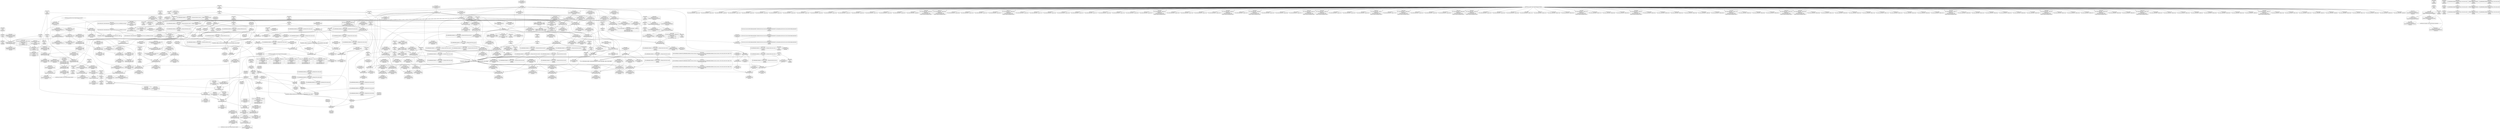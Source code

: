 digraph {
	CE0x4544d90 [shape=record,shape=Mrecord,label="{CE0x4544d90|superblock_has_perm:_tmp4|*LoadInst*|security/selinux/hooks.c,1865|*SummSink*}"]
	CE0x4552860 [shape=record,shape=Mrecord,label="{CE0x4552860|superblock_has_perm:_sid1|security/selinux/hooks.c,1866|*SummSink*}"]
	CE0x4521e70 [shape=record,shape=Mrecord,label="{CE0x4521e70|avc_has_perm:_ssid|Function::avc_has_perm&Arg::ssid::|*SummSink*}"]
	CE0x44e0d20 [shape=record,shape=Mrecord,label="{CE0x44e0d20|i32_1|*Constant*|*SummSource*}"]
	CE0x4506240 [shape=record,shape=Mrecord,label="{CE0x4506240|i8_10|*Constant*}"]
	CE0x44b6e60 [shape=record,shape=Mrecord,label="{CE0x44b6e60|selinux_sb_statfs:_if.end}"]
	CE0x450b890 [shape=record,shape=Mrecord,label="{CE0x450b890|232:_%struct.super_block*,_:_CRE_162,163_}"]
	CE0x4512730 [shape=record,shape=Mrecord,label="{CE0x4512730|232:_%struct.super_block*,_:_CRE_315,316_}"]
	CE0x45239a0 [shape=record,shape=Mrecord,label="{CE0x45239a0|avc_has_perm:_auditdata|Function::avc_has_perm&Arg::auditdata::|*SummSource*}"]
	CE0x45643d0 [shape=record,shape=Mrecord,label="{CE0x45643d0|avc_has_perm:_requested|Function::avc_has_perm&Arg::requested::|*SummSink*}"]
	CE0x44b56c0 [shape=record,shape=Mrecord,label="{CE0x44b56c0|i64_5|*Constant*|*SummSource*}"]
	CE0x44bedb0 [shape=record,shape=Mrecord,label="{CE0x44bedb0|i8_1|*Constant*|*SummSource*}"]
	CE0x4541520 [shape=record,shape=Mrecord,label="{CE0x4541520|superblock_has_perm:_call2|security/selinux/hooks.c,1866}"]
	CE0x45189a0 [shape=record,shape=Mrecord,label="{CE0x45189a0|96:_%struct.dentry*,_272:_i8*,_:_CRE_96,104_|*MultipleSource*|security/selinux/hooks.c,2629|*LoadInst*|security/selinux/hooks.c,2629}"]
	CE0x44bf470 [shape=record,shape=Mrecord,label="{CE0x44bf470|selinux_sb_statfs:_tmp|*SummSource*}"]
	CE0x45125f0 [shape=record,shape=Mrecord,label="{CE0x45125f0|232:_%struct.super_block*,_:_CRE_314,315_}"]
	CE0x4542300 [shape=record,shape=Mrecord,label="{CE0x4542300|i32_0|*Constant*}"]
	CE0x45647b0 [shape=record,shape=Mrecord,label="{CE0x45647b0|get_current:_tmp}"]
	CE0x45095c0 [shape=record,shape=Mrecord,label="{CE0x45095c0|232:_%struct.super_block*,_:_CRE_92,93_}"]
	CE0x4519320 [shape=record,shape=Mrecord,label="{CE0x4519320|i32_12|*Constant*|*SummSink*}"]
	CE0x4541f30 [shape=record,shape=Mrecord,label="{CE0x4541f30|i32_22|*Constant*|*SummSource*}"]
	CE0x450e1d0 [shape=record,shape=Mrecord,label="{CE0x450e1d0|232:_%struct.super_block*,_:_CRE_195,196_}"]
	CE0x450d910 [shape=record,shape=Mrecord,label="{CE0x450d910|232:_%struct.super_block*,_:_CRE_188,189_}"]
	CE0x45221d0 [shape=record,shape=Mrecord,label="{CE0x45221d0|superblock_has_perm:_call2|security/selinux/hooks.c,1866|*SummSource*}"]
	CE0x44d3150 [shape=record,shape=Mrecord,label="{CE0x44d3150|selinux_sb_statfs:_tmp19|security/selinux/hooks.c,2625|*SummSink*}"]
	CE0x4542090 [shape=record,shape=Mrecord,label="{CE0x4542090|cred_sid:_security|security/selinux/hooks.c,196|*SummSource*}"]
	CE0x44e1010 [shape=record,shape=Mrecord,label="{CE0x44e1010|get_current:_tmp1|*SummSink*}"]
	CE0x44d2b60 [shape=record,shape=Mrecord,label="{CE0x44d2b60|i64*_getelementptr_inbounds_(_11_x_i64_,_11_x_i64_*___llvm_gcov_ctr202,_i64_0,_i64_10)|*Constant*}"]
	CE0x450e090 [shape=record,shape=Mrecord,label="{CE0x450e090|232:_%struct.super_block*,_:_CRE_194,195_}"]
	CE0x4509440 [shape=record,shape=Mrecord,label="{CE0x4509440|232:_%struct.super_block*,_:_CRE_90,91_}"]
	CE0x44e0e50 [shape=record,shape=Mrecord,label="{CE0x44e0e50|i32_1|*Constant*|*SummSink*}"]
	CE0x44d1b10 [shape=record,shape=Mrecord,label="{CE0x44d1b10|GLOBAL:_get_current|*Constant*}"]
	CE0x4508c80 [shape=record,shape=Mrecord,label="{CE0x4508c80|232:_%struct.super_block*,_:_CRE_64,72_|*MultipleSource*|security/selinux/hooks.c,2629|Function::selinux_sb_statfs&Arg::dentry::}"]
	CE0x44b5b10 [shape=record,shape=Mrecord,label="{CE0x44b5b10|selinux_sb_statfs:_tmp9|security/selinux/hooks.c,2625|*SummSource*}"]
	CE0x4523570 [shape=record,shape=Mrecord,label="{CE0x4523570|avc_has_perm:_requested|Function::avc_has_perm&Arg::requested::|*SummSource*}"]
	CE0x455be60 [shape=record,shape=Mrecord,label="{CE0x455be60|0:_i32,_4:_i32,_8:_i32,_12:_i32,_:_CMRE_4,8_|*MultipleSource*|security/selinux/hooks.c,196|*LoadInst*|security/selinux/hooks.c,196|security/selinux/hooks.c,197}"]
	"CONST[source:1(input),value:2(dynamic)][purpose:{object}]"
	CE0x450d7d0 [shape=record,shape=Mrecord,label="{CE0x450d7d0|232:_%struct.super_block*,_:_CRE_187,188_}"]
	CE0x450cdd0 [shape=record,shape=Mrecord,label="{CE0x450cdd0|232:_%struct.super_block*,_:_CRE_179,180_}"]
	CE0x455a520 [shape=record,shape=Mrecord,label="{CE0x455a520|superblock_has_perm:_sb|Function::superblock_has_perm&Arg::sb::|*SummSource*}"]
	CE0x455bca0 [shape=record,shape=Mrecord,label="{CE0x455bca0|0:_i32,_4:_i32,_8:_i32,_12:_i32,_:_CMRE_0,4_|*MultipleSource*|security/selinux/hooks.c,196|*LoadInst*|security/selinux/hooks.c,196|security/selinux/hooks.c,197}"]
	CE0x450fad0 [shape=record,shape=Mrecord,label="{CE0x450fad0|232:_%struct.super_block*,_:_CRE_215,216_}"]
	CE0x44e9180 [shape=record,shape=Mrecord,label="{CE0x44e9180|i64_1|*Constant*}"]
	CE0x44bd180 [shape=record,shape=Mrecord,label="{CE0x44bd180|i64*_getelementptr_inbounds_(_2_x_i64_,_2_x_i64_*___llvm_gcov_ctr151,_i64_0,_i64_1)|*Constant*|*SummSource*}"]
	CE0x4509630 [shape=record,shape=Mrecord,label="{CE0x4509630|232:_%struct.super_block*,_:_CRE_91,92_}"]
	CE0x44d5480 [shape=record,shape=Mrecord,label="{CE0x44d5480|selinux_sb_statfs:_tmp6|security/selinux/hooks.c,2625|*SummSource*}"]
	CE0x4522660 [shape=record,shape=Mrecord,label="{CE0x4522660|i32_(i32,_i32,_i16,_i32,_%struct.common_audit_data*)*_bitcast_(i32_(i32,_i32,_i16,_i32,_%struct.common_audit_data.495*)*_avc_has_perm_to_i32_(i32,_i32,_i16,_i32,_%struct.common_audit_data*)*)|*Constant*|*SummSource*}"]
	CE0x4541b70 [shape=record,shape=Mrecord,label="{CE0x4541b70|_call_void_mcount()_#3|*SummSource*}"]
	CE0x4500dd0 [shape=record,shape=Mrecord,label="{CE0x4500dd0|selinux_sb_statfs:_call3|security/selinux/hooks.c,2625}"]
	CE0x44e75a0 [shape=record,shape=Mrecord,label="{CE0x44e75a0|cred_sid:_tmp|*SummSink*}"]
	CE0x4507aa0 [shape=record,shape=Mrecord,label="{CE0x4507aa0|232:_%struct.super_block*,_:_CRE_88,89_}"]
	CE0x450d550 [shape=record,shape=Mrecord,label="{CE0x450d550|232:_%struct.super_block*,_:_CRE_185,186_}"]
	CE0x44c3030 [shape=record,shape=Mrecord,label="{CE0x44c3030|selinux_sb_statfs:_tmp2|*SummSource*}"]
	CE0x44e8570 [shape=record,shape=Mrecord,label="{CE0x44e8570|selinux_sb_statfs:_ad|security/selinux/hooks.c, 2626|*SummSource*}"]
	CE0x450c790 [shape=record,shape=Mrecord,label="{CE0x450c790|232:_%struct.super_block*,_:_CRE_174,175_}"]
	CE0x4522070 [shape=record,shape=Mrecord,label="{CE0x4522070|avc_has_perm:_tsid|Function::avc_has_perm&Arg::tsid::}"]
	CE0x455cd00 [shape=record,shape=Mrecord,label="{CE0x455cd00|i64*_getelementptr_inbounds_(_2_x_i64_,_2_x_i64_*___llvm_gcov_ctr151,_i64_0,_i64_0)|*Constant*|*SummSink*}"]
	CE0x44d4dc0 [shape=record,shape=Mrecord,label="{CE0x44d4dc0|i64*_getelementptr_inbounds_(_11_x_i64_,_11_x_i64_*___llvm_gcov_ctr202,_i64_0,_i64_0)|*Constant*|*SummSink*}"]
	CE0x44bce80 [shape=record,shape=Mrecord,label="{CE0x44bce80|superblock_has_perm:_tmp1|*SummSink*}"]
	CE0x4502940 [shape=record,shape=Mrecord,label="{CE0x4502940|selinux_sb_statfs:_tmp21|security/selinux/hooks.c,2625|*SummSource*}"]
	CE0x44cfaa0 [shape=record,shape=Mrecord,label="{CE0x44cfaa0|i32_16|*Constant*|*SummSource*}"]
	CE0x455b1d0 [shape=record,shape=Mrecord,label="{CE0x455b1d0|i32_1|*Constant*}"]
	CE0x44b8780 [shape=record,shape=Mrecord,label="{CE0x44b8780|_call_void_mcount()_#3|*SummSource*}"]
	CE0x44c25d0 [shape=record,shape=Mrecord,label="{CE0x44c25d0|i64_1|*Constant*}"]
	CE0x44b4330 [shape=record,shape=Mrecord,label="{CE0x44b4330|selinux_sb_statfs:_tmp1}"]
	CE0x4522d80 [shape=record,shape=Mrecord,label="{CE0x4522d80|i16_5|*Constant*|*SummSource*}"]
	CE0x44be760 [shape=record,shape=Mrecord,label="{CE0x44be760|i8_1|*Constant*}"]
	CE0x44d4ea0 [shape=record,shape=Mrecord,label="{CE0x44d4ea0|selinux_sb_statfs:_do.end|*SummSource*}"]
	CE0x4512af0 [shape=record,shape=Mrecord,label="{CE0x4512af0|232:_%struct.super_block*,_:_CRE_318,319_}"]
	CE0x44ccec0 [shape=record,shape=Mrecord,label="{CE0x44ccec0|selinux_sb_statfs:_tmp16|security/selinux/hooks.c,2625}"]
	CE0x4519610 [shape=record,shape=Mrecord,label="{CE0x4519610|selinux_sb_statfs:_s_root|security/selinux/hooks.c,2629|*SummSource*}"]
	CE0x44d5880 [shape=record,shape=Mrecord,label="{CE0x44d5880|selinux_sb_statfs:_do.end|*SummSink*}"]
	CE0x4559770 [shape=record,shape=Mrecord,label="{CE0x4559770|GLOBAL:_superblock_has_perm|*Constant*|*SummSource*}"]
	CE0x4565c90 [shape=record,shape=Mrecord,label="{CE0x4565c90|cred_sid:_tmp6|security/selinux/hooks.c,197|*SummSource*}"]
	CE0x4511fb0 [shape=record,shape=Mrecord,label="{CE0x4511fb0|232:_%struct.super_block*,_:_CRE_309,310_}"]
	CE0x4501cd0 [shape=record,shape=Mrecord,label="{CE0x4501cd0|_ret_%struct.task_struct*_%tmp4,_!dbg_!27714|./arch/x86/include/asm/current.h,14|*SummSource*}"]
	CE0x44c5e10 [shape=record,shape=Mrecord,label="{CE0x44c5e10|selinux_sb_statfs:_tobool|security/selinux/hooks.c,2625|*SummSource*}"]
	CE0x4501540 [shape=record,shape=Mrecord,label="{CE0x4501540|GLOBAL:_get_current|*Constant*|*SummSink*}"]
	CE0x45078e0 [shape=record,shape=Mrecord,label="{CE0x45078e0|selinux_sb_statfs:_d_sb|security/selinux/hooks.c,2629|*SummSource*}"]
	CE0x45098c0 [shape=record,shape=Mrecord,label="{CE0x45098c0|232:_%struct.super_block*,_:_CRE_93,94_}"]
	CE0x45417d0 [shape=record,shape=Mrecord,label="{CE0x45417d0|i64*_getelementptr_inbounds_(_2_x_i64_,_2_x_i64_*___llvm_gcov_ctr131,_i64_0,_i64_1)|*Constant*|*SummSource*}"]
	CE0x4559f40 [shape=record,shape=Mrecord,label="{CE0x4559f40|superblock_has_perm:_cred|Function::superblock_has_perm&Arg::cred::}"]
	CE0x4565a80 [shape=record,shape=Mrecord,label="{CE0x4565a80|get_current:_tmp4|./arch/x86/include/asm/current.h,14|*SummSource*}"]
	CE0x450dcd0 [shape=record,shape=Mrecord,label="{CE0x450dcd0|232:_%struct.super_block*,_:_CRE_191,192_}"]
	CE0x45681d0 [shape=record,shape=Mrecord,label="{CE0x45681d0|cred_sid:_bb|*SummSink*}"]
	CE0x45076a0 [shape=record,shape=Mrecord,label="{CE0x45076a0|i32_9|*Constant*|*SummSink*}"]
	CE0x44d1f40 [shape=record,shape=Mrecord,label="{CE0x44d1f40|selinux_sb_statfs:_tmp17|security/selinux/hooks.c,2625|*SummSource*}"]
	CE0x455b660 [shape=record,shape=Mrecord,label="{CE0x455b660|cred_sid:_tmp5|security/selinux/hooks.c,196|*SummSink*}"]
	CE0x44baa20 [shape=record,shape=Mrecord,label="{CE0x44baa20|selinux_sb_statfs:_tmp}"]
	CE0x455a2f0 [shape=record,shape=Mrecord,label="{CE0x455a2f0|superblock_has_perm:_perms|Function::superblock_has_perm&Arg::perms::}"]
	CE0x44b5a00 [shape=record,shape=Mrecord,label="{CE0x44b5a00|selinux_sb_statfs:_tmp9|security/selinux/hooks.c,2625}"]
	CE0x44e8370 [shape=record,shape=Mrecord,label="{CE0x44e8370|i64_3|*Constant*}"]
	CE0x45021d0 [shape=record,shape=Mrecord,label="{CE0x45021d0|i32_78|*Constant*|*SummSink*}"]
	CE0x45073c0 [shape=record,shape=Mrecord,label="{CE0x45073c0|232:_%struct.super_block*,_:_CRE_154,155_}"]
	CE0x597cdf0 [shape=record,shape=Mrecord,label="{CE0x597cdf0|selinux_sb_statfs:_if.then|*SummSink*}"]
	CE0x44c3420 [shape=record,shape=Mrecord,label="{CE0x44c3420|get_current:_tmp2|*SummSink*}"]
	CE0x4567b10 [shape=record,shape=Mrecord,label="{CE0x4567b10|i64*_getelementptr_inbounds_(_2_x_i64_,_2_x_i64_*___llvm_gcov_ctr131,_i64_0,_i64_0)|*Constant*|*SummSink*}"]
	CE0x4542860 [shape=record,shape=Mrecord,label="{CE0x4542860|COLLAPSED:_CMRE:_elem_0::|security/selinux/hooks.c,196}"]
	CE0x4546e10 [shape=record,shape=Mrecord,label="{CE0x4546e10|_ret_i32_%call8,_!dbg_!27749|security/selinux/hooks.c,2630|*SummSource*}"]
	CE0x44d1aa0 [shape=record,shape=Mrecord,label="{CE0x44d1aa0|i64*_getelementptr_inbounds_(_11_x_i64_,_11_x_i64_*___llvm_gcov_ctr202,_i64_0,_i64_9)|*Constant*|*SummSink*}"]
	CE0x4509b40 [shape=record,shape=Mrecord,label="{CE0x4509b40|232:_%struct.super_block*,_:_CRE_95,96_}"]
	CE0x44e8a90 [shape=record,shape=Mrecord,label="{CE0x44e8a90|GLOBAL:_selinux_sb_statfs.__warned|Global_var:selinux_sb_statfs.__warned|*SummSink*}"]
	CE0x4501960 [shape=record,shape=Mrecord,label="{CE0x4501960|get_current:_entry|*SummSource*}"]
	CE0x4503090 [shape=record,shape=Mrecord,label="{CE0x4503090|selinux_sb_statfs:_type|security/selinux/hooks.c,2628|*SummSink*}"]
	CE0x450fd50 [shape=record,shape=Mrecord,label="{CE0x450fd50|232:_%struct.super_block*,_:_CRE_217,218_}"]
	CE0x44c9480 [shape=record,shape=Mrecord,label="{CE0x44c9480|selinux_sb_statfs:_tmp4|security/selinux/hooks.c,2625}"]
	CE0x44b43a0 [shape=record,shape=Mrecord,label="{CE0x44b43a0|selinux_sb_statfs:_tmp1|*SummSource*}"]
	CE0x455ae60 [shape=record,shape=Mrecord,label="{CE0x455ae60|cred_sid:_tmp4|*LoadInst*|security/selinux/hooks.c,196|*SummSource*}"]
	CE0x450d2d0 [shape=record,shape=Mrecord,label="{CE0x450d2d0|232:_%struct.super_block*,_:_CRE_183,184_}"]
	CE0x450cf10 [shape=record,shape=Mrecord,label="{CE0x450cf10|232:_%struct.super_block*,_:_CRE_180,181_}"]
	CE0x4500b60 [shape=record,shape=Mrecord,label="{CE0x4500b60|get_current:_tmp2}"]
	CE0x4506ad0 [shape=record,shape=Mrecord,label="{CE0x4506ad0|232:_%struct.super_block*,_:_CRE_150,151_}"]
	CE0x450d410 [shape=record,shape=Mrecord,label="{CE0x450d410|232:_%struct.super_block*,_:_CRE_184,185_}"]
	CE0x45191d0 [shape=record,shape=Mrecord,label="{CE0x45191d0|i32_12|*Constant*|*SummSource*}"]
	CE0x44e7200 [shape=record,shape=Mrecord,label="{CE0x44e7200|selinux_sb_statfs:_tobool|security/selinux/hooks.c,2625}"]
	CE0x45237e0 [shape=record,shape=Mrecord,label="{CE0x45237e0|cred_sid:_bb}"]
	CE0x455a880 [shape=record,shape=Mrecord,label="{CE0x455a880|i32_8|*Constant*|*SummSource*}"]
	CE0x4522ef0 [shape=record,shape=Mrecord,label="{CE0x4522ef0|i16_5|*Constant*|*SummSink*}"]
	CE0x44c4930 [shape=record,shape=Mrecord,label="{CE0x44c4930|selinux_sb_statfs:_land.lhs.true2|*SummSource*}"]
	CE0x45129b0 [shape=record,shape=Mrecord,label="{CE0x45129b0|232:_%struct.super_block*,_:_CRE_317,318_}"]
	CE0x455a050 [shape=record,shape=Mrecord,label="{CE0x455a050|superblock_has_perm:_cred|Function::superblock_has_perm&Arg::cred::|*SummSource*}"]
	CE0x44c6e60 [shape=record,shape=Mrecord,label="{CE0x44c6e60|get_current:_tmp1}"]
	CE0x4503100 [shape=record,shape=Mrecord,label="{CE0x4503100|0:_i8,_8:_%struct.dentry*,_24:_%struct.selinux_audit_data*,_:_SCMRE_0,1_|*MultipleSource*|security/selinux/hooks.c,2628|security/selinux/hooks.c, 2626}"]
	CE0x44c4cf0 [shape=record,shape=Mrecord,label="{CE0x44c4cf0|GLOBAL:___llvm_gcov_ctr202|Global_var:__llvm_gcov_ctr202|*SummSink*}"]
	CE0x44b6d00 [shape=record,shape=Mrecord,label="{CE0x44b6d00|selinux_sb_statfs:_bb}"]
	CE0x4522ab0 [shape=record,shape=Mrecord,label="{CE0x4522ab0|avc_has_perm:_tsid|Function::avc_has_perm&Arg::tsid::|*SummSink*}"]
	CE0x44b86e0 [shape=record,shape=Mrecord,label="{CE0x44b86e0|_call_void_mcount()_#3}"]
	CE0x450e310 [shape=record,shape=Mrecord,label="{CE0x450e310|232:_%struct.super_block*,_:_CRE_196,197_}"]
	CE0x4558e70 [shape=record,shape=Mrecord,label="{CE0x4558e70|selinux_sb_statfs:_tmp24|*LoadInst*|security/selinux/hooks.c,2630|*SummSink*}"]
	CE0x44d4c90 [shape=record,shape=Mrecord,label="{CE0x44d4c90|get_current:_tmp3|*SummSource*}"]
	CE0x44ee2e0 [shape=record,shape=Mrecord,label="{CE0x44ee2e0|i32_2625|*Constant*}"]
	CE0x44eb9a0 [shape=record,shape=Mrecord,label="{CE0x44eb9a0|superblock_has_perm:_tmp1|*SummSource*}"]
	CE0x4568030 [shape=record,shape=Mrecord,label="{CE0x4568030|cred_sid:_bb|*SummSource*}"]
	CE0x44d5020 [shape=record,shape=Mrecord,label="{CE0x44d5020|selinux_sb_statfs:_do.end}"]
	CE0x44eaa90 [shape=record,shape=Mrecord,label="{CE0x44eaa90|_call_void_lockdep_rcu_suspicious(i8*_getelementptr_inbounds_(_25_x_i8_,_25_x_i8_*_.str3,_i32_0,_i32_0),_i32_2625,_i8*_getelementptr_inbounds_(_45_x_i8_,_45_x_i8_*_.str12,_i32_0,_i32_0))_#10,_!dbg_!27728|security/selinux/hooks.c,2625|*SummSource*}"]
	CE0x4559e70 [shape=record,shape=Mrecord,label="{CE0x4559e70|i32_8|*Constant*}"]
	CE0x44bc7b0 [shape=record,shape=Mrecord,label="{CE0x44bc7b0|i64*_getelementptr_inbounds_(_11_x_i64_,_11_x_i64_*___llvm_gcov_ctr202,_i64_0,_i64_8)|*Constant*|*SummSource*}"]
	CE0x450bed0 [shape=record,shape=Mrecord,label="{CE0x450bed0|232:_%struct.super_block*,_:_CRE_167,168_}"]
	CE0x4546b20 [shape=record,shape=Mrecord,label="{CE0x4546b20|superblock_has_perm:_ad|Function::superblock_has_perm&Arg::ad::}"]
	CE0x4512870 [shape=record,shape=Mrecord,label="{CE0x4512870|232:_%struct.super_block*,_:_CRE_316,317_}"]
	CE0x450f350 [shape=record,shape=Mrecord,label="{CE0x450f350|232:_%struct.super_block*,_:_CRE_209,210_}"]
	"CONST[source:0(mediator),value:2(dynamic)][purpose:{object}]"
	CE0x4543cd0 [shape=record,shape=Mrecord,label="{CE0x4543cd0|GLOBAL:_current_task|Global_var:current_task}"]
	CE0x44c8310 [shape=record,shape=Mrecord,label="{CE0x44c8310|selinux_sb_statfs:_tobool1|security/selinux/hooks.c,2625|*SummSource*}"]
	CE0x4501e80 [shape=record,shape=Mrecord,label="{CE0x4501e80|_ret_%struct.task_struct*_%tmp4,_!dbg_!27714|./arch/x86/include/asm/current.h,14|*SummSink*}"]
	CE0x450c290 [shape=record,shape=Mrecord,label="{CE0x450c290|232:_%struct.super_block*,_:_CRE_170,171_}"]
	CE0x450d190 [shape=record,shape=Mrecord,label="{CE0x450d190|232:_%struct.super_block*,_:_CRE_182,183_}"]
	CE0x453efa0 [shape=record,shape=Mrecord,label="{CE0x453efa0|selinux_sb_statfs:_u|security/selinux/hooks.c,2629}"]
	CE0x44ec320 [shape=record,shape=Mrecord,label="{CE0x44ec320|i64_3|*Constant*|*SummSource*}"]
	CE0x450bd90 [shape=record,shape=Mrecord,label="{CE0x450bd90|232:_%struct.super_block*,_:_CRE_166,167_}"]
	CE0x44c4b50 [shape=record,shape=Mrecord,label="{CE0x44c4b50|i64_0|*Constant*}"]
	CE0x4564240 [shape=record,shape=Mrecord,label="{CE0x4564240|avc_has_perm:_entry|*SummSink*}"]
	CE0x44b8500 [shape=record,shape=Mrecord,label="{CE0x44b8500|selinux_sb_statfs:_tmp3|*SummSink*}"]
	CE0x4558400 [shape=record,shape=Mrecord,label="{CE0x4558400|selinux_sb_statfs:_dentry6|security/selinux/hooks.c,2629|*SummSink*}"]
	CE0x4509250 [shape=record,shape=Mrecord,label="{CE0x4509250|232:_%struct.super_block*,_:_CRE_89,90_}"]
	CE0x44eb520 [shape=record,shape=Mrecord,label="{CE0x44eb520|cred_sid:_tmp|*SummSource*}"]
	CE0x44e4990 [shape=record,shape=Mrecord,label="{CE0x44e4990|cred_sid:_tmp1|*SummSink*}"]
	CE0x4550540 [shape=record,shape=Mrecord,label="{CE0x4550540|superblock_has_perm:_perms|Function::superblock_has_perm&Arg::perms::|*SummSink*}"]
	CE0x44e7f50 [shape=record,shape=Mrecord,label="{CE0x44e7f50|%struct.task_struct*_(%struct.task_struct**)*_asm_movq_%gs:$_1:P_,$0_,_r,im,_dirflag_,_fpsr_,_flags_}"]
	CE0x4506e80 [shape=record,shape=Mrecord,label="{CE0x4506e80|selinux_sb_statfs:_dentry|Function::selinux_sb_statfs&Arg::dentry::|*SummSource*}"]
	CE0x4559500 [shape=record,shape=Mrecord,label="{CE0x4559500|selinux_sb_statfs:_call8|security/selinux/hooks.c,2630|*SummSource*}"]
	CE0x4510f90 [shape=record,shape=Mrecord,label="{CE0x4510f90|232:_%struct.super_block*,_:_CRE_264,272_|*MultipleSource*|security/selinux/hooks.c,2629|Function::selinux_sb_statfs&Arg::dentry::}"]
	CE0x4511370 [shape=record,shape=Mrecord,label="{CE0x4511370|232:_%struct.super_block*,_:_CRE_280,288_|*MultipleSource*|security/selinux/hooks.c,2629|Function::selinux_sb_statfs&Arg::dentry::}"]
	CE0x3d67fd0 [shape=record,shape=Mrecord,label="{CE0x3d67fd0|selinux_sb_statfs:_do.body|*SummSource*}"]
	CE0x4501080 [shape=record,shape=Mrecord,label="{CE0x4501080|selinux_sb_statfs:_call3|security/selinux/hooks.c,2625|*SummSink*}"]
	CE0x44be190 [shape=record,shape=Mrecord,label="{CE0x44be190|superblock_has_perm:_bb|*SummSource*}"]
	CE0x450f210 [shape=record,shape=Mrecord,label="{CE0x450f210|232:_%struct.super_block*,_:_CRE_208,209_}"]
	"CONST[source:2(external),value:2(dynamic)][purpose:{subject}]"
	CE0x44e4770 [shape=record,shape=Mrecord,label="{CE0x44e4770|cred_sid:_tmp1|*SummSource*}"]
	CE0x455aa60 [shape=record,shape=Mrecord,label="{CE0x455aa60|i32_8|*Constant*|*SummSink*}"]
	CE0x44d1740 [shape=record,shape=Mrecord,label="{CE0x44d1740|i64*_getelementptr_inbounds_(_11_x_i64_,_11_x_i64_*___llvm_gcov_ctr202,_i64_0,_i64_9)|*Constant*}"]
	CE0x44b24f0 [shape=record,shape=Mrecord,label="{CE0x44b24f0|selinux_sb_statfs:_tmp5|security/selinux/hooks.c,2625|*SummSink*}"]
	CE0x450b750 [shape=record,shape=Mrecord,label="{CE0x450b750|232:_%struct.super_block*,_:_CRE_161,162_}"]
	CE0x4546140 [shape=record,shape=Mrecord,label="{CE0x4546140|superblock_has_perm:_call|security/selinux/hooks.c,1863|*SummSource*}"]
	CE0x5178a50 [shape=record,shape=Mrecord,label="{CE0x5178a50|_call_void_mcount()_#3|*SummSink*}"]
	CE0x4523100 [shape=record,shape=Mrecord,label="{CE0x4523100|avc_has_perm:_tclass|Function::avc_has_perm&Arg::tclass::|*SummSink*}"]
	CE0x450f850 [shape=record,shape=Mrecord,label="{CE0x450f850|232:_%struct.super_block*,_:_CRE_213,214_}"]
	CE0x44b5eb0 [shape=record,shape=Mrecord,label="{CE0x44b5eb0|selinux_sb_statfs:_entry|*SummSource*}"]
	CE0x44c82a0 [shape=record,shape=Mrecord,label="{CE0x44c82a0|i64_4|*Constant*}"]
	CE0x4545d00 [shape=record,shape=Mrecord,label="{CE0x4545d00|GLOBAL:_cred_sid|*Constant*}"]
	"CONST[source:0(mediator),value:2(dynamic)][purpose:{subject}]"
	CE0x45031f0 [shape=record,shape=Mrecord,label="{CE0x45031f0|selinux_sb_statfs:_type|security/selinux/hooks.c,2628}"]
	CE0x450d690 [shape=record,shape=Mrecord,label="{CE0x450d690|232:_%struct.super_block*,_:_CRE_186,187_}"]
	CE0x4511750 [shape=record,shape=Mrecord,label="{CE0x4511750|232:_%struct.super_block*,_:_CRE_296,304_|*MultipleSource*|security/selinux/hooks.c,2629|Function::selinux_sb_statfs&Arg::dentry::}"]
	CE0x44c7930 [shape=record,shape=Mrecord,label="{CE0x44c7930|selinux_sb_statfs:_tmp14|security/selinux/hooks.c,2625}"]
	CE0x44cca10 [shape=record,shape=Mrecord,label="{CE0x44cca10|232:_%struct.super_block*,_:_CRE_160,161_}"]
	CE0x455a6d0 [shape=record,shape=Mrecord,label="{CE0x455a6d0|superblock_has_perm:_sb|Function::superblock_has_perm&Arg::sb::|*SummSink*}"]
	CE0x44d3b40 [shape=record,shape=Mrecord,label="{CE0x44d3b40|COLLAPSED:_GCMRE___llvm_gcov_ctr151_internal_global_2_x_i64_zeroinitializer:_elem_0:default:}"]
	CE0x455ad80 [shape=record,shape=Mrecord,label="{CE0x455ad80|cred_sid:_tmp4|*LoadInst*|security/selinux/hooks.c,196}"]
	CE0x44e3410 [shape=record,shape=Mrecord,label="{CE0x44e3410|cred_sid:_tmp2|*SummSource*}"]
	CE0x455c4e0 [shape=record,shape=Mrecord,label="{CE0x455c4e0|0:_i32,_4:_i32,_8:_i32,_12:_i32,_:_CMRE_20,24_|*MultipleSource*|security/selinux/hooks.c,196|*LoadInst*|security/selinux/hooks.c,196|security/selinux/hooks.c,197}"]
	CE0x455af20 [shape=record,shape=Mrecord,label="{CE0x455af20|cred_sid:_tmp4|*LoadInst*|security/selinux/hooks.c,196|*SummSink*}"]
	CE0x44c7e70 [shape=record,shape=Mrecord,label="{CE0x44c7e70|selinux_sb_statfs:_tmp|*SummSink*}"]
	CE0x44d55f0 [shape=record,shape=Mrecord,label="{CE0x44d55f0|selinux_sb_statfs:_tmp6|security/selinux/hooks.c,2625|*SummSink*}"]
	CE0x4523b20 [shape=record,shape=Mrecord,label="{CE0x4523b20|avc_has_perm:_auditdata|Function::avc_has_perm&Arg::auditdata::|*SummSink*}"]
	CE0x44eb120 [shape=record,shape=Mrecord,label="{CE0x44eb120|i8*_getelementptr_inbounds_(_25_x_i8_,_25_x_i8_*_.str3,_i32_0,_i32_0)|*Constant*}"]
	CE0x44b27b0 [shape=record,shape=Mrecord,label="{CE0x44b27b0|i64_0|*Constant*|*SummSource*}"]
	CE0x44d2cd0 [shape=record,shape=Mrecord,label="{CE0x44d2cd0|selinux_sb_statfs:_tmp19|security/selinux/hooks.c,2625}"]
	CE0x4503ae0 [shape=record,shape=Mrecord,label="{CE0x4503ae0|selinux_sb_statfs:_dentry|Function::selinux_sb_statfs&Arg::dentry::|*SummSink*}"]
	CE0x44d5c00 [shape=record,shape=Mrecord,label="{CE0x44d5c00|i64_2|*Constant*|*SummSink*}"]
	CE0x4550090 [shape=record,shape=Mrecord,label="{CE0x4550090|_ret_i32_%call8,_!dbg_!27749|security/selinux/hooks.c,2630}"]
	CE0x44b97d0 [shape=record,shape=Mrecord,label="{CE0x44b97d0|selinux_sb_statfs:_tmp3}"]
	CE0x44c35a0 [shape=record,shape=Mrecord,label="{CE0x44c35a0|selinux_sb_statfs:_tmp7|security/selinux/hooks.c,2625}"]
	CE0x4551ee0 [shape=record,shape=Mrecord,label="{CE0x4551ee0|superblock_has_perm:_tmp5|security/selinux/hooks.c,1865|*SummSource*}"]
	CE0x44e3940 [shape=record,shape=Mrecord,label="{CE0x44e3940|cred_sid:_tmp3|*SummSource*}"]
	CE0x44cce50 [shape=record,shape=Mrecord,label="{CE0x44cce50|_call_void_lockdep_rcu_suspicious(i8*_getelementptr_inbounds_(_25_x_i8_,_25_x_i8_*_.str3,_i32_0,_i32_0),_i32_2625,_i8*_getelementptr_inbounds_(_45_x_i8_,_45_x_i8_*_.str12,_i32_0,_i32_0))_#10,_!dbg_!27728|security/selinux/hooks.c,2625}"]
	CE0x450c510 [shape=record,shape=Mrecord,label="{CE0x450c510|232:_%struct.super_block*,_:_CRE_172,173_}"]
	CE0x450d050 [shape=record,shape=Mrecord,label="{CE0x450d050|232:_%struct.super_block*,_:_CRE_181,182_}"]
	CE0x450a220 [shape=record,shape=Mrecord,label="{CE0x450a220|232:_%struct.super_block*,_:_CRE_145,146_}"]
	CE0x44e7d00 [shape=record,shape=Mrecord,label="{CE0x44e7d00|i32_0|*Constant*|*SummSink*}"]
	CE0x4512eb0 [shape=record,shape=Mrecord,label="{CE0x4512eb0|selinux_sb_statfs:_tmp22|*LoadInst*|security/selinux/hooks.c,2629|*SummSource*}"]
	CE0x4557760 [shape=record,shape=Mrecord,label="{CE0x4557760|superblock_has_perm:_tmp3|*SummSink*}"]
	CE0x450a410 [shape=record,shape=Mrecord,label="{CE0x450a410|232:_%struct.super_block*,_:_CRE_146,147_}"]
	CE0x450ca10 [shape=record,shape=Mrecord,label="{CE0x450ca10|232:_%struct.super_block*,_:_CRE_176,177_}"]
	CE0x44cfb30 [shape=record,shape=Mrecord,label="{CE0x44cfb30|i32_16|*Constant*|*SummSink*}"]
	CE0x4512c30 [shape=record,shape=Mrecord,label="{CE0x4512c30|232:_%struct.super_block*,_:_CRE_319,320_}"]
	CE0x44c36b0 [shape=record,shape=Mrecord,label="{CE0x44c36b0|selinux_sb_statfs:_tmp7|security/selinux/hooks.c,2625|*SummSource*}"]
	CE0x4511ac0 [shape=record,shape=Mrecord,label="{CE0x4511ac0|selinux_sb_statfs:_s_root|security/selinux/hooks.c,2629|*SummSink*}"]
	CE0x455bef0 [shape=record,shape=Mrecord,label="{CE0x455bef0|0:_i32,_4:_i32,_8:_i32,_12:_i32,_:_CMRE_8,12_|*MultipleSource*|security/selinux/hooks.c,196|*LoadInst*|security/selinux/hooks.c,196|security/selinux/hooks.c,197}"]
	CE0x4558850 [shape=record,shape=Mrecord,label="{CE0x4558850|selinux_sb_statfs:_d_sb7|security/selinux/hooks.c,2630}"]
	CE0x44e3710 [shape=record,shape=Mrecord,label="{CE0x44e3710|i32_22|*Constant*}"]
	CE0x44bd0b0 [shape=record,shape=Mrecord,label="{CE0x44bd0b0|i64*_getelementptr_inbounds_(_2_x_i64_,_2_x_i64_*___llvm_gcov_ctr151,_i64_0,_i64_1)|*Constant*}"]
	CE0x450cc90 [shape=record,shape=Mrecord,label="{CE0x450cc90|232:_%struct.super_block*,_:_CRE_178,179_}"]
	CE0x455ce60 [shape=record,shape=Mrecord,label="{CE0x455ce60|i64*_getelementptr_inbounds_(_2_x_i64_,_2_x_i64_*___llvm_gcov_ctr151,_i64_0,_i64_0)|*Constant*|*SummSource*}"]
	CE0x44c3510 [shape=record,shape=Mrecord,label="{CE0x44c3510|get_current:_tmp4|./arch/x86/include/asm/current.h,14}"]
	CE0x45449c0 [shape=record,shape=Mrecord,label="{CE0x45449c0|superblock_has_perm:_tmp4|*LoadInst*|security/selinux/hooks.c,1865}"]
	CE0x44e6cd0 [shape=record,shape=Mrecord,label="{CE0x44e6cd0|superblock_has_perm:_s_security|security/selinux/hooks.c,1865|*SummSource*}"]
	CE0x44c74b0 [shape=record,shape=Mrecord,label="{CE0x44c74b0|selinux_sb_statfs:_tmp13|security/selinux/hooks.c,2625|*SummSource*}"]
	CE0x455c3f0 [shape=record,shape=Mrecord,label="{CE0x455c3f0|0:_i32,_4:_i32,_8:_i32,_12:_i32,_:_CMRE_16,20_|*MultipleSource*|security/selinux/hooks.c,196|*LoadInst*|security/selinux/hooks.c,196|security/selinux/hooks.c,197}"]
	CE0x45473e0 [shape=record,shape=Mrecord,label="{CE0x45473e0|get_current:_bb|*SummSource*}"]
	CE0x4547510 [shape=record,shape=Mrecord,label="{CE0x4547510|get_current:_bb|*SummSink*}"]
	CE0x4523320 [shape=record,shape=Mrecord,label="{CE0x4523320|_ret_i32_%retval.0,_!dbg_!27728|security/selinux/avc.c,775}"]
	CE0x44e8950 [shape=record,shape=Mrecord,label="{CE0x44e8950|superblock_has_perm:_tmp2|*SummSink*}"]
	CE0x44e7eb0 [shape=record,shape=Mrecord,label="{CE0x44e7eb0|%struct.task_struct*_(%struct.task_struct**)*_asm_movq_%gs:$_1:P_,$0_,_r,im,_dirflag_,_fpsr_,_flags_|*SummSource*}"]
	CE0x44cc790 [shape=record,shape=Mrecord,label="{CE0x44cc790|232:_%struct.super_block*,_:_CRE_158,159_}"]
	CE0x44cb130 [shape=record,shape=Mrecord,label="{CE0x44cb130|selinux_sb_statfs:_tmp12|security/selinux/hooks.c,2625|*SummSource*}"]
	CE0x44cc510 [shape=record,shape=Mrecord,label="{CE0x44cc510|232:_%struct.super_block*,_:_CRE_156,157_}"]
	CE0x4551cf0 [shape=record,shape=Mrecord,label="{CE0x4551cf0|superblock_has_perm:_tmp5|security/selinux/hooks.c,1865}"]
	CE0x4509dc0 [shape=record,shape=Mrecord,label="{CE0x4509dc0|232:_%struct.super_block*,_:_CRE_96,104_|*MultipleSource*|security/selinux/hooks.c,2629|Function::selinux_sb_statfs&Arg::dentry::}"]
	CE0x44ed8e0 [shape=record,shape=Mrecord,label="{CE0x44ed8e0|GLOBAL:_lockdep_rcu_suspicious|*Constant*|*SummSink*}"]
	CE0x4512d70 [shape=record,shape=Mrecord,label="{CE0x4512d70|selinux_sb_statfs:_tmp22|*LoadInst*|security/selinux/hooks.c,2629}"]
	CE0x4557ec0 [shape=record,shape=Mrecord,label="{CE0x4557ec0|selinux_sb_statfs:_d_sb7|security/selinux/hooks.c,2630|*SummSource*}"]
	"CONST[source:0(mediator),value:0(static)][purpose:{operation}]"
	CE0x44e6180 [shape=record,shape=Mrecord,label="{CE0x44e6180|_ret_i32_%tmp6,_!dbg_!27716|security/selinux/hooks.c,197}"]
	CE0x450f0d0 [shape=record,shape=Mrecord,label="{CE0x450f0d0|232:_%struct.super_block*,_:_CRE_207,208_}"]
	CE0x44cad80 [shape=record,shape=Mrecord,label="{CE0x44cad80|selinux_sb_statfs:_tmp11|security/selinux/hooks.c,2625|*SummSink*}"]
	CE0x44e6bf0 [shape=record,shape=Mrecord,label="{CE0x44e6bf0|GLOBAL:_cred_sid|*Constant*|*SummSink*}"]
	CE0x44b8450 [shape=record,shape=Mrecord,label="{CE0x44b8450|i32_0|*Constant*}"]
	CE0x44c93b0 [shape=record,shape=Mrecord,label="{CE0x44c93b0|GLOBAL:___llvm_gcov_ctr202|Global_var:__llvm_gcov_ctr202}"]
	CE0x44be0b0 [shape=record,shape=Mrecord,label="{CE0x44be0b0|superblock_has_perm:_bb}"]
	CE0x44baa90 [shape=record,shape=Mrecord,label="{CE0x44baa90|COLLAPSED:_GCMRE___llvm_gcov_ctr202_internal_global_11_x_i64_zeroinitializer:_elem_0:default:}"]
	CE0x44cc650 [shape=record,shape=Mrecord,label="{CE0x44cc650|232:_%struct.super_block*,_:_CRE_157,158_}"]
	CE0x450f5d0 [shape=record,shape=Mrecord,label="{CE0x450f5d0|232:_%struct.super_block*,_:_CRE_211,212_}"]
	CE0x4512370 [shape=record,shape=Mrecord,label="{CE0x4512370|232:_%struct.super_block*,_:_CRE_312,313_}"]
	CE0x4557b90 [shape=record,shape=Mrecord,label="{CE0x4557b90|i64*_getelementptr_inbounds_(_2_x_i64_,_2_x_i64_*___llvm_gcov_ctr98,_i64_0,_i64_1)|*Constant*}"]
	CE0x4565d60 [shape=record,shape=Mrecord,label="{CE0x4565d60|cred_sid:_tmp6|security/selinux/hooks.c,197|*SummSink*}"]
	CE0x4508a90 [shape=record,shape=Mrecord,label="{CE0x4508a90|232:_%struct.super_block*,_:_CRE_56,64_|*MultipleSource*|security/selinux/hooks.c,2629|Function::selinux_sb_statfs&Arg::dentry::}"]
	CE0x44d2fc0 [shape=record,shape=Mrecord,label="{CE0x44d2fc0|i64*_getelementptr_inbounds_(_11_x_i64_,_11_x_i64_*___llvm_gcov_ctr202,_i64_0,_i64_10)|*Constant*|*SummSource*}"]
	CE0x4512230 [shape=record,shape=Mrecord,label="{CE0x4512230|232:_%struct.super_block*,_:_CRE_311,312_}"]
	CE0x4559b30 [shape=record,shape=Mrecord,label="{CE0x4559b30|superblock_has_perm:_entry|*SummSource*}"]
	CE0x44d1910 [shape=record,shape=Mrecord,label="{CE0x44d1910|i64*_getelementptr_inbounds_(_11_x_i64_,_11_x_i64_*___llvm_gcov_ctr202,_i64_0,_i64_9)|*Constant*|*SummSource*}"]
	CE0x4501d70 [shape=record,shape=Mrecord,label="{CE0x4501d70|_ret_%struct.task_struct*_%tmp4,_!dbg_!27714|./arch/x86/include/asm/current.h,14}"]
	CE0x44cf690 [shape=record,shape=Mrecord,label="{CE0x44cf690|selinux_sb_statfs:_tmp20|security/selinux/hooks.c,2625|*SummSource*}"]
	CE0x44c5d70 [shape=record,shape=Mrecord,label="{CE0x44c5d70|get_current:_tmp|*SummSink*}"]
	CE0x44d5a50 [shape=record,shape=Mrecord,label="{CE0x44d5a50|i64*_getelementptr_inbounds_(_11_x_i64_,_11_x_i64_*___llvm_gcov_ctr202,_i64_0,_i64_0)|*Constant*|*SummSource*}"]
	CE0x4541b00 [shape=record,shape=Mrecord,label="{CE0x4541b00|_call_void_mcount()_#3}"]
	"CONST[source:1(input),value:2(dynamic)][purpose:{subject}]"
	CE0x4558290 [shape=record,shape=Mrecord,label="{CE0x4558290|selinux_sb_statfs:_dentry6|security/selinux/hooks.c,2629|*SummSource*}"]
	CE0x4509060 [shape=record,shape=Mrecord,label="{CE0x4509060|232:_%struct.super_block*,_:_CRE_80,88_|*MultipleSource*|security/selinux/hooks.c,2629|Function::selinux_sb_statfs&Arg::dentry::}"]
	CE0x44c33b0 [shape=record,shape=Mrecord,label="{CE0x44c33b0|get_current:_tmp2|*SummSource*}"]
	CE0x44e3e60 [shape=record,shape=Mrecord,label="{CE0x44e3e60|_call_void_mcount()_#3|*SummSink*}"]
	CE0x44e6e50 [shape=record,shape=Mrecord,label="{CE0x44e6e50|cred_sid:_entry|*SummSource*}"]
	CE0x44c6a60 [shape=record,shape=Mrecord,label="{CE0x44c6a60|get_current:_tmp|*SummSource*}"]
	CE0x4557660 [shape=record,shape=Mrecord,label="{CE0x4557660|superblock_has_perm:_tmp3|*SummSource*}"]
	CE0x44cc3d0 [shape=record,shape=Mrecord,label="{CE0x44cc3d0|232:_%struct.super_block*,_:_CRE_155,156_}"]
	CE0x450ed10 [shape=record,shape=Mrecord,label="{CE0x450ed10|232:_%struct.super_block*,_:_CRE_204,205_}"]
	CE0x4563000 [shape=record,shape=Mrecord,label="{CE0x4563000|i64*_getelementptr_inbounds_(_2_x_i64_,_2_x_i64_*___llvm_gcov_ctr131,_i64_0,_i64_0)|*Constant*}"]
	CE0x3d680c0 [shape=record,shape=Mrecord,label="{CE0x3d680c0|selinux_sb_statfs:_do.body|*SummSink*}"]
	CE0x44e6a70 [shape=record,shape=Mrecord,label="{CE0x44e6a70|cred_sid:_entry}"]
	CE0x44e76f0 [shape=record,shape=Mrecord,label="{CE0x44e76f0|cred_sid:_tmp1}"]
	CE0x44e73e0 [shape=record,shape=Mrecord,label="{CE0x44e73e0|i64*_getelementptr_inbounds_(_11_x_i64_,_11_x_i64_*___llvm_gcov_ctr202,_i64_0,_i64_1)|*Constant*|*SummSink*}"]
	CE0x44b5650 [shape=record,shape=Mrecord,label="{CE0x44b5650|selinux_sb_statfs:_tmp9|security/selinux/hooks.c,2625|*SummSink*}"]
	CE0x44b2c80 [shape=record,shape=Mrecord,label="{CE0x44b2c80|selinux_sb_statfs:_tmp10|security/selinux/hooks.c,2625|*SummSink*}"]
	CE0x4542510 [shape=record,shape=Mrecord,label="{CE0x4542510|cred_sid:_security|security/selinux/hooks.c,196|*SummSink*}"]
	CE0x45120f0 [shape=record,shape=Mrecord,label="{CE0x45120f0|232:_%struct.super_block*,_:_CRE_310,311_}"]
	CE0x4540a90 [shape=record,shape=Mrecord,label="{CE0x4540a90|selinux_sb_statfs:_tmp23|security/selinux/hooks.c,2629|*SummSource*}"]
	CE0x4559700 [shape=record,shape=Mrecord,label="{CE0x4559700|superblock_has_perm:_entry}"]
	CE0x4507ea0 [shape=record,shape=Mrecord,label="{CE0x4507ea0|232:_%struct.super_block*,_:_CRE_16,24_|*MultipleSource*|security/selinux/hooks.c,2629|Function::selinux_sb_statfs&Arg::dentry::}"]
	CE0x4523850 [shape=record,shape=Mrecord,label="{CE0x4523850|avc_has_perm:_auditdata|Function::avc_has_perm&Arg::auditdata::}"]
	CE0x44e3480 [shape=record,shape=Mrecord,label="{CE0x44e3480|cred_sid:_tmp2|*SummSink*}"]
	CE0x44c3820 [shape=record,shape=Mrecord,label="{CE0x44c3820|selinux_sb_statfs:_tmp7|security/selinux/hooks.c,2625|*SummSink*}"]
	CE0x4508490 [shape=record,shape=Mrecord,label="{CE0x4508490|232:_%struct.super_block*,_:_CRE_24,40_|*MultipleSource*|security/selinux/hooks.c,2629|Function::selinux_sb_statfs&Arg::dentry::}"]
	CE0x450f490 [shape=record,shape=Mrecord,label="{CE0x450f490|232:_%struct.super_block*,_:_CRE_210,211_}"]
	CE0x4523400 [shape=record,shape=Mrecord,label="{CE0x4523400|avc_has_perm:_requested|Function::avc_has_perm&Arg::requested::}"]
	CE0x45586e0 [shape=record,shape=Mrecord,label="{CE0x45586e0|selinux_sb_statfs:_tmp24|*LoadInst*|security/selinux/hooks.c,2630}"]
	CE0x44e5fd0 [shape=record,shape=Mrecord,label="{CE0x44e5fd0|cred_sid:_cred|Function::cred_sid&Arg::cred::|*SummSink*}"]
	CE0x44c3b90 [shape=record,shape=Mrecord,label="{CE0x44c3b90|GLOBAL:_selinux_sb_statfs.__warned|Global_var:selinux_sb_statfs.__warned|*SummSource*}"]
	CE0x44c8720 [shape=record,shape=Mrecord,label="{CE0x44c8720|i64_0|*Constant*|*SummSink*}"]
	CE0x4540de0 [shape=record,shape=Mrecord,label="{CE0x4540de0|superblock_has_perm:_ad|Function::superblock_has_perm&Arg::ad::|*SummSource*}"]
	CE0x44bc1b0 [shape=record,shape=Mrecord,label="{CE0x44bc1b0|i1_true|*Constant*|*SummSource*}"]
	CE0x44b6700 [shape=record,shape=Mrecord,label="{CE0x44b6700|selinux_sb_statfs:_entry|*SummSink*}"]
	CE0x44e9630 [shape=record,shape=Mrecord,label="{CE0x44e9630|get_current:_tmp3|*SummSink*}"]
	CE0x44c7ee0 [shape=record,shape=Mrecord,label="{CE0x44c7ee0|selinux_sb_statfs:_tmp8|security/selinux/hooks.c,2625}"]
	CE0x44cfd30 [shape=record,shape=Mrecord,label="{CE0x44cfd30|i32_0|*Constant*}"]
	CE0x44c6860 [shape=record,shape=Mrecord,label="{CE0x44c6860|selinux_sb_statfs:_ad|security/selinux/hooks.c, 2626|*SummSink*}"]
	CE0x450a590 [shape=record,shape=Mrecord,label="{CE0x450a590|232:_%struct.super_block*,_:_CRE_148,149_}"]
	CE0x455b870 [shape=record,shape=Mrecord,label="{CE0x455b870|cred_sid:_sid|security/selinux/hooks.c,197|*SummSink*}"]
	CE0x45441b0 [shape=record,shape=Mrecord,label="{CE0x45441b0|get_current:_tmp1|*SummSource*}"]
	CE0x4507b70 [shape=record,shape=Mrecord,label="{CE0x4507b70|selinux_sb_statfs:_d_sb|security/selinux/hooks.c,2629}"]
	CE0x44bc2f0 [shape=record,shape=Mrecord,label="{CE0x44bc2f0|i1_true|*Constant*|*SummSink*}"]
	CE0x44c88b0 [shape=record,shape=Mrecord,label="{CE0x44c88b0|selinux_sb_statfs:_tmp5|security/selinux/hooks.c,2625}"]
	CE0x44d3bb0 [shape=record,shape=Mrecord,label="{CE0x44d3bb0|superblock_has_perm:_tmp|*SummSource*}"]
	CE0x450fe90 [shape=record,shape=Mrecord,label="{CE0x450fe90|232:_%struct.super_block*,_:_CRE_218,219_}"]
	CE0x4545640 [shape=record,shape=Mrecord,label="{CE0x4545640|_call_void_mcount()_#3|*SummSource*}"]
	CE0x4502410 [shape=record,shape=Mrecord,label="{CE0x4502410|selinux_sb_statfs:_cred4|security/selinux/hooks.c,2625|*SummSink*}"]
	CE0x4507f10 [shape=record,shape=Mrecord,label="{CE0x4507f10|232:_%struct.super_block*,_:_CRE_0,4_|*MultipleSource*|security/selinux/hooks.c,2629|Function::selinux_sb_statfs&Arg::dentry::}"]
	CE0x4503420 [shape=record,shape=Mrecord,label="{CE0x4503420|selinux_sb_statfs:_type|security/selinux/hooks.c,2628|*SummSource*}"]
	CE0x450cb50 [shape=record,shape=Mrecord,label="{CE0x450cb50|232:_%struct.super_block*,_:_CRE_177,178_}"]
	CE0x44c17a0 [shape=record,shape=Mrecord,label="{CE0x44c17a0|selinux_sb_statfs:_call|security/selinux/hooks.c,2625}"]
	CE0x4522ff0 [shape=record,shape=Mrecord,label="{CE0x4522ff0|avc_has_perm:_tclass|Function::avc_has_perm&Arg::tclass::}"]
	CE0x455b7e0 [shape=record,shape=Mrecord,label="{CE0x455b7e0|cred_sid:_sid|security/selinux/hooks.c,197}"]
	CE0x4522c50 [shape=record,shape=Mrecord,label="{CE0x4522c50|i16_5|*Constant*}"]
	CE0x44e6f30 [shape=record,shape=Mrecord,label="{CE0x44e6f30|cred_sid:_entry|*SummSink*}"]
	CE0x4510da0 [shape=record,shape=Mrecord,label="{CE0x4510da0|232:_%struct.super_block*,_:_CRE_256,264_|*MultipleSource*|security/selinux/hooks.c,2629|Function::selinux_sb_statfs&Arg::dentry::}"]
	CE0x44c57d0 [shape=record,shape=Mrecord,label="{CE0x44c57d0|i64_4|*Constant*|*SummSource*}"]
	CE0x44d3ad0 [shape=record,shape=Mrecord,label="{CE0x44d3ad0|superblock_has_perm:_tmp}"]
	CE0x44cf820 [shape=record,shape=Mrecord,label="{CE0x44cf820|i32_16|*Constant*}"]
	CE0x44e33a0 [shape=record,shape=Mrecord,label="{CE0x44e33a0|cred_sid:_tmp2}"]
	CE0x45124b0 [shape=record,shape=Mrecord,label="{CE0x45124b0|232:_%struct.super_block*,_:_CRE_313,314_}"]
	CE0x44beef0 [shape=record,shape=Mrecord,label="{CE0x44beef0|i8_1|*Constant*|*SummSink*}"]
	CE0x584baf0 [shape=record,shape=Mrecord,label="{CE0x584baf0|selinux_sb_statfs:_land.lhs.true}"]
	CE0x44d30e0 [shape=record,shape=Mrecord,label="{CE0x44d30e0|selinux_sb_statfs:_tmp19|security/selinux/hooks.c,2625|*SummSource*}"]
	CE0x45023a0 [shape=record,shape=Mrecord,label="{CE0x45023a0|COLLAPSED:_GCMRE_current_task_external_global_%struct.task_struct*:_elem_0::|security/selinux/hooks.c,2625}"]
	CE0x44d2440 [shape=record,shape=Mrecord,label="{CE0x44d2440|selinux_sb_statfs:_tmp18|security/selinux/hooks.c,2625}"]
	CE0x450ebd0 [shape=record,shape=Mrecord,label="{CE0x450ebd0|232:_%struct.super_block*,_:_CRE_203,204_}"]
	CE0x4551c20 [shape=record,shape=Mrecord,label="{CE0x4551c20|i32_1|*Constant*}"]
	CE0x450ee50 [shape=record,shape=Mrecord,label="{CE0x450ee50|232:_%struct.super_block*,_:_CRE_205,206_}"]
	CE0x44e88e0 [shape=record,shape=Mrecord,label="{CE0x44e88e0|superblock_has_perm:_tmp2|*SummSource*}"]
	CE0x4511560 [shape=record,shape=Mrecord,label="{CE0x4511560|232:_%struct.super_block*,_:_CRE_288,296_|*MultipleSource*|security/selinux/hooks.c,2629|Function::selinux_sb_statfs&Arg::dentry::}"]
	CE0x4552bc0 [shape=record,shape=Mrecord,label="{CE0x4552bc0|superblock_has_perm:_tmp6|security/selinux/hooks.c,1866|*SummSink*}"]
	CE0x44be990 [shape=record,shape=Mrecord,label="{CE0x44be990|selinux_sb_statfs:_tmp16|security/selinux/hooks.c,2625|*SummSource*}"]
	CE0x4508e70 [shape=record,shape=Mrecord,label="{CE0x4508e70|232:_%struct.super_block*,_:_CRE_72,80_|*MultipleSource*|security/selinux/hooks.c,2629|Function::selinux_sb_statfs&Arg::dentry::}"]
	CE0x450e950 [shape=record,shape=Mrecord,label="{CE0x450e950|232:_%struct.super_block*,_:_CRE_201,202_}"]
	CE0x44b2f70 [shape=record,shape=Mrecord,label="{CE0x44b2f70|selinux_sb_statfs:_tmp11|security/selinux/hooks.c,2625}"]
	CE0x44beb00 [shape=record,shape=Mrecord,label="{CE0x44beb00|selinux_sb_statfs:_tmp16|security/selinux/hooks.c,2625|*SummSink*}"]
	CE0x4510890 [shape=record,shape=Mrecord,label="{CE0x4510890|232:_%struct.super_block*,_:_CRE_232,240_|*MultipleSource*|security/selinux/hooks.c,2629|Function::selinux_sb_statfs&Arg::dentry::}"]
	CE0x44eaee0 [shape=record,shape=Mrecord,label="{CE0x44eaee0|i8*_getelementptr_inbounds_(_25_x_i8_,_25_x_i8_*_.str3,_i32_0,_i32_0)|*Constant*|*SummSource*}"]
	CE0x45471c0 [shape=record,shape=Mrecord,label="{CE0x45471c0|get_current:_bb}"]
	CE0x44ed600 [shape=record,shape=Mrecord,label="{CE0x44ed600|GLOBAL:_current_task|Global_var:current_task|*SummSink*}"]
	CE0x44d4b90 [shape=record,shape=Mrecord,label="{CE0x44d4b90|get_current:_tmp3}"]
	CE0x450b9d0 [shape=record,shape=Mrecord,label="{CE0x450b9d0|232:_%struct.super_block*,_:_CRE_163,164_}"]
	CE0x44ec180 [shape=record,shape=Mrecord,label="{CE0x44ec180|i32_2625|*Constant*|*SummSink*}"]
	CE0x455c5d0 [shape=record,shape=Mrecord,label="{CE0x455c5d0|cred_sid:_tmp6|security/selinux/hooks.c,197}"]
	CE0x44d5350 [shape=record,shape=Mrecord,label="{CE0x44d5350|selinux_sb_statfs:_tmp6|security/selinux/hooks.c,2625}"]
	CE0x44cc8d0 [shape=record,shape=Mrecord,label="{CE0x44cc8d0|232:_%struct.super_block*,_:_CRE_159,160_}"]
	CE0x4542370 [shape=record,shape=Mrecord,label="{CE0x4542370|cred_sid:_security|security/selinux/hooks.c,196}"]
	CE0x44c2560 [shape=record,shape=Mrecord,label="{CE0x44c2560|i64*_getelementptr_inbounds_(_11_x_i64_,_11_x_i64_*___llvm_gcov_ctr202,_i64_0,_i64_1)|*Constant*|*SummSource*}"]
	CE0x4523060 [shape=record,shape=Mrecord,label="{CE0x4523060|avc_has_perm:_tclass|Function::avc_has_perm&Arg::tclass::|*SummSource*}"]
	CE0x44d5940 [shape=record,shape=Mrecord,label="{CE0x44d5940|i64*_getelementptr_inbounds_(_11_x_i64_,_11_x_i64_*___llvm_gcov_ctr202,_i64_0,_i64_0)|*Constant*}"]
	CE0x450c8d0 [shape=record,shape=Mrecord,label="{CE0x450c8d0|232:_%struct.super_block*,_:_CRE_175,176_}"]
	CE0x44c5c30 [shape=record,shape=Mrecord,label="{CE0x44c5c30|selinux_sb_statfs:_land.lhs.true2|*SummSink*}"]
	CE0x455ac10 [shape=record,shape=Mrecord,label="{CE0x455ac10|superblock_has_perm:_perms|Function::superblock_has_perm&Arg::perms::|*SummSource*}"]
	CE0x4544c10 [shape=record,shape=Mrecord,label="{CE0x4544c10|superblock_has_perm:_tmp4|*LoadInst*|security/selinux/hooks.c,1865|*SummSource*}"]
	CE0x44c76c0 [shape=record,shape=Mrecord,label="{CE0x44c76c0|selinux_sb_statfs:_tmp13|security/selinux/hooks.c,2625|*SummSink*}"]
	CE0x44bc460 [shape=record,shape=Mrecord,label="{CE0x44bc460|i64*_getelementptr_inbounds_(_11_x_i64_,_11_x_i64_*___llvm_gcov_ctr202,_i64_0,_i64_8)|*Constant*|*SummSink*}"]
	CE0x4556cd0 [shape=record,shape=Mrecord,label="{CE0x4556cd0|%struct.task_struct*_(%struct.task_struct**)*_asm_movq_%gs:$_1:P_,$0_,_r,im,_dirflag_,_fpsr_,_flags_|*SummSink*}"]
	CE0x44e6590 [shape=record,shape=Mrecord,label="{CE0x44e6590|i64*_getelementptr_inbounds_(_2_x_i64_,_2_x_i64_*___llvm_gcov_ctr98,_i64_0,_i64_0)|*Constant*|*SummSource*}"]
	CE0x45063e0 [shape=record,shape=Mrecord,label="{CE0x45063e0|i8_10|*Constant*|*SummSource*}"]
	CE0x44eab40 [shape=record,shape=Mrecord,label="{CE0x44eab40|_call_void_lockdep_rcu_suspicious(i8*_getelementptr_inbounds_(_25_x_i8_,_25_x_i8_*_.str3,_i32_0,_i32_0),_i32_2625,_i8*_getelementptr_inbounds_(_45_x_i8_,_45_x_i8_*_.str12,_i32_0,_i32_0))_#10,_!dbg_!27728|security/selinux/hooks.c,2625|*SummSink*}"]
	CE0x44e7dc0 [shape=record,shape=Mrecord,label="{CE0x44e7dc0|get_current:_tmp4|./arch/x86/include/asm/current.h,14|*SummSink*}"]
	CE0x44ccc20 [shape=record,shape=Mrecord,label="{CE0x44ccc20|selinux_sb_statfs:_tmp15|security/selinux/hooks.c,2625|*SummSink*}"]
	CE0x455cd70 [shape=record,shape=Mrecord,label="{CE0x455cd70|i64*_getelementptr_inbounds_(_2_x_i64_,_2_x_i64_*___llvm_gcov_ctr151,_i64_0,_i64_0)|*Constant*}"]
	CE0x44cf3c0 [shape=record,shape=Mrecord,label="{CE0x44cf3c0|selinux_sb_statfs:_tmp20|security/selinux/hooks.c,2625}"]
	CE0x455a360 [shape=record,shape=Mrecord,label="{CE0x455a360|superblock_has_perm:_sb|Function::superblock_has_perm&Arg::sb::}"]
	CE0x450f710 [shape=record,shape=Mrecord,label="{CE0x450f710|232:_%struct.super_block*,_:_CRE_212,213_}"]
	CE0x44e7610 [shape=record,shape=Mrecord,label="{CE0x44e7610|i64*_getelementptr_inbounds_(_2_x_i64_,_2_x_i64_*___llvm_gcov_ctr131,_i64_0,_i64_1)|*Constant*|*SummSink*}"]
	CE0x44e79b0 [shape=record,shape=Mrecord,label="{CE0x44e79b0|selinux_sb_statfs:_call|security/selinux/hooks.c,2625|*SummSink*}"]
	CE0x4557de0 [shape=record,shape=Mrecord,label="{CE0x4557de0|selinux_sb_statfs:_u|security/selinux/hooks.c,2629|*SummSink*}"]
	CE0x45227d0 [shape=record,shape=Mrecord,label="{CE0x45227d0|i32_(i32,_i32,_i16,_i32,_%struct.common_audit_data*)*_bitcast_(i32_(i32,_i32,_i16,_i32,_%struct.common_audit_data.495*)*_avc_has_perm_to_i32_(i32,_i32,_i16,_i32,_%struct.common_audit_data*)*)|*Constant*|*SummSink*}"]
	CE0x4519100 [shape=record,shape=Mrecord,label="{CE0x4519100|i32_12|*Constant*}"]
	CE0x4521cb0 [shape=record,shape=Mrecord,label="{CE0x4521cb0|avc_has_perm:_ssid|Function::avc_has_perm&Arg::ssid::}"]
	CE0x450e450 [shape=record,shape=Mrecord,label="{CE0x450e450|232:_%struct.super_block*,_:_CRE_197,198_}"]
	CE0x597cd50 [shape=record,shape=Mrecord,label="{CE0x597cd50|selinux_sb_statfs:_if.then|*SummSource*}"]
	CE0x4510390 [shape=record,shape=Mrecord,label="{CE0x4510390|232:_%struct.super_block*,_:_CRE_222,223_}"]
	CE0x44cfe00 [shape=record,shape=Mrecord,label="{CE0x44cfe00|superblock_has_perm:_s_security|security/selinux/hooks.c,1865}"]
	CE0x44b95e0 [shape=record,shape=Mrecord,label="{CE0x44b95e0|selinux_sb_statfs:_tmp3|*SummSource*}"]
	CE0x4509f00 [shape=record,shape=Mrecord,label="{CE0x4509f00|232:_%struct.super_block*,_:_CRE_104,112_|*MultipleSource*|security/selinux/hooks.c,2629|Function::selinux_sb_statfs&Arg::dentry::}"]
	CE0x44c6080 [shape=record,shape=Mrecord,label="{CE0x44c6080|selinux_sb_statfs:_tmp4|security/selinux/hooks.c,2625|*SummSource*}"]
	CE0x44c7440 [shape=record,shape=Mrecord,label="{CE0x44c7440|selinux_sb_statfs:_tmp13|security/selinux/hooks.c,2625}"]
	CE0x450c650 [shape=record,shape=Mrecord,label="{CE0x450c650|232:_%struct.super_block*,_:_CRE_173,174_}"]
	CE0x4557a10 [shape=record,shape=Mrecord,label="{CE0x4557a10|_call_void_mcount()_#3}"]
	CE0x4510610 [shape=record,shape=Mrecord,label="{CE0x4510610|232:_%struct.super_block*,_:_CRE_304,305_}"]
	CE0x44caff0 [shape=record,shape=Mrecord,label="{CE0x44caff0|selinux_sb_statfs:_tmp12|security/selinux/hooks.c,2625}"]
	CE0x44d5ac0 [shape=record,shape=Mrecord,label="{CE0x44d5ac0|i64_2|*Constant*|*SummSource*}"]
	CE0x450df50 [shape=record,shape=Mrecord,label="{CE0x450df50|232:_%struct.super_block*,_:_CRE_193,194_}"]
	CE0x44c2fc0 [shape=record,shape=Mrecord,label="{CE0x44c2fc0|selinux_sb_statfs:_tmp2}"]
	CE0x44e6410 [shape=record,shape=Mrecord,label="{CE0x44e6410|_ret_i32_%tmp6,_!dbg_!27716|security/selinux/hooks.c,197|*SummSink*}"]
	CE0x44e7680 [shape=record,shape=Mrecord,label="{CE0x44e7680|i64_1|*Constant*}"]
	CE0x45088a0 [shape=record,shape=Mrecord,label="{CE0x45088a0|232:_%struct.super_block*,_:_CRE_48,52_|*MultipleSource*|security/selinux/hooks.c,2629|Function::selinux_sb_statfs&Arg::dentry::}"]
	CE0x4559c40 [shape=record,shape=Mrecord,label="{CE0x4559c40|superblock_has_perm:_entry|*SummSink*}"]
	CE0x450db90 [shape=record,shape=Mrecord,label="{CE0x450db90|232:_%struct.super_block*,_:_CRE_190,191_}"]
	CE0x450de10 [shape=record,shape=Mrecord,label="{CE0x450de10|232:_%struct.super_block*,_:_CRE_192,193_}"]
	CE0x4502240 [shape=record,shape=Mrecord,label="{CE0x4502240|i32_78|*Constant*|*SummSource*}"]
	CE0x44eb370 [shape=record,shape=Mrecord,label="{CE0x44eb370|i8*_getelementptr_inbounds_(_25_x_i8_,_25_x_i8_*_.str3,_i32_0,_i32_0)|*Constant*|*SummSink*}"]
	CE0x44c67f0 [shape=record,shape=Mrecord,label="{CE0x44c67f0|selinux_sb_statfs:_ad|security/selinux/hooks.c, 2626}"]
	CE0x45104d0 [shape=record,shape=Mrecord,label="{CE0x45104d0|232:_%struct.super_block*,_:_CRE_223,224_}"]
	CE0x44c8090 [shape=record,shape=Mrecord,label="{CE0x44c8090|selinux_sb_statfs:_tmp8|security/selinux/hooks.c,2625|*SummSource*}"]
	CE0x44c7150 [shape=record,shape=Mrecord,label="{CE0x44c7150|selinux_sb_statfs:_bb|*SummSource*}"]
	CE0x584bc90 [shape=record,shape=Mrecord,label="{CE0x584bc90|selinux_sb_statfs:_land.lhs.true|*SummSink*}"]
	CE0x44c68f0 [shape=record,shape=Mrecord,label="{CE0x44c68f0|selinux_sb_statfs:_if.then}"]
	CE0x44c27f0 [shape=record,shape=Mrecord,label="{CE0x44c27f0|i64_1|*Constant*|*SummSink*}"]
	CE0x62597d0 [shape=record,shape=Mrecord,label="{CE0x62597d0|selinux_sb_statfs:_tmp4|security/selinux/hooks.c,2625|*SummSink*}"]
	CE0x4511d20 [shape=record,shape=Mrecord,label="{CE0x4511d20|232:_%struct.super_block*,_:_CRE_307,308_}"]
	CE0x4559380 [shape=record,shape=Mrecord,label="{CE0x4559380|selinux_sb_statfs:_call8|security/selinux/hooks.c,2630}"]
	CE0x44ec400 [shape=record,shape=Mrecord,label="{CE0x44ec400|i64_3|*Constant*|*SummSink*}"]
	CE0x4564040 [shape=record,shape=Mrecord,label="{CE0x4564040|avc_has_perm:_entry|*SummSource*}"]
	CE0x4521db0 [shape=record,shape=Mrecord,label="{CE0x4521db0|avc_has_perm:_ssid|Function::avc_has_perm&Arg::ssid::|*SummSource*}"]
	CE0x4557c30 [shape=record,shape=Mrecord,label="{CE0x4557c30|i64*_getelementptr_inbounds_(_2_x_i64_,_2_x_i64_*___llvm_gcov_ctr98,_i64_0,_i64_1)|*Constant*|*SummSource*}"]
	CE0x44eb8c0 [shape=record,shape=Mrecord,label="{CE0x44eb8c0|i64*_getelementptr_inbounds_(_2_x_i64_,_2_x_i64_*___llvm_gcov_ctr151,_i64_0,_i64_1)|*Constant*|*SummSink*}"]
	CE0x44c5980 [shape=record,shape=Mrecord,label="{CE0x44c5980|i64_4|*Constant*|*SummSink*}"]
	CE0x44b5900 [shape=record,shape=Mrecord,label="{CE0x44b5900|i64*_getelementptr_inbounds_(_11_x_i64_,_11_x_i64_*___llvm_gcov_ctr202,_i64_0,_i64_6)|*Constant*}"]
	CE0x44e83e0 [shape=record,shape=Mrecord,label="{CE0x44e83e0|i64*_getelementptr_inbounds_(_11_x_i64_,_11_x_i64_*___llvm_gcov_ctr202,_i64_0,_i64_1)|*Constant*}"]
	CE0x45502e0 [shape=record,shape=Mrecord,label="{CE0x45502e0|_ret_i32_%call2,_!dbg_!27722|security/selinux/hooks.c,1866|*SummSink*}"]
	CE0x45460a0 [shape=record,shape=Mrecord,label="{CE0x45460a0|superblock_has_perm:_call|security/selinux/hooks.c,1863}"]
	CE0x44e5f30 [shape=record,shape=Mrecord,label="{CE0x44e5f30|cred_sid:_cred|Function::cred_sid&Arg::cred::|*SummSource*}"]
	CE0x44ee180 [shape=record,shape=Mrecord,label="{CE0x44ee180|superblock_has_perm:_tmp2}"]
	CE0x44bc9c0 [shape=record,shape=Mrecord,label="{CE0x44bc9c0|i32_1|*Constant*}"]
	CE0x5b26780 [shape=record,shape=Mrecord,label="{CE0x5b26780|selinux_sb_statfs:_do.body}"]
	CE0x4509a00 [shape=record,shape=Mrecord,label="{CE0x4509a00|232:_%struct.super_block*,_:_CRE_94,95_}"]
	CE0x4546f40 [shape=record,shape=Mrecord,label="{CE0x4546f40|_ret_i32_%call8,_!dbg_!27749|security/selinux/hooks.c,2630|*SummSink*}"]
	CE0x450bc50 [shape=record,shape=Mrecord,label="{CE0x450bc50|232:_%struct.super_block*,_:_CRE_165,166_}"]
	CE0x4558cf0 [shape=record,shape=Mrecord,label="{CE0x4558cf0|GLOBAL:_superblock_has_perm|*Constant*}"]
	CE0x4500f10 [shape=record,shape=Mrecord,label="{CE0x4500f10|selinux_sb_statfs:_call3|security/selinux/hooks.c,2625|*SummSource*}"]
	CE0x4546c80 [shape=record,shape=Mrecord,label="{CE0x4546c80|superblock_has_perm:_ad|Function::superblock_has_perm&Arg::ad::|*SummSink*}"]
	CE0x44d21d0 [shape=record,shape=Mrecord,label="{CE0x44d21d0|selinux_sb_statfs:_tmp17|security/selinux/hooks.c,2625|*SummSink*}"]
	CE0x450a090 [shape=record,shape=Mrecord,label="{CE0x450a090|232:_%struct.super_block*,_:_CRE_112,144_|*MultipleSource*|security/selinux/hooks.c,2629|Function::selinux_sb_statfs&Arg::dentry::}"]
	CE0x44b57d0 [shape=record,shape=Mrecord,label="{CE0x44b57d0|i64_5|*Constant*|*SummSink*}"]
	CE0x4510110 [shape=record,shape=Mrecord,label="{CE0x4510110|232:_%struct.super_block*,_:_CRE_220,221_}"]
	CE0x44d0010 [shape=record,shape=Mrecord,label="{CE0x44d0010|selinux_sb_statfs:_tmp20|security/selinux/hooks.c,2625|*SummSink*}"]
	CE0x44ee110 [shape=record,shape=Mrecord,label="{CE0x44ee110|superblock_has_perm:_tmp|*SummSink*}"]
	CE0x450da50 [shape=record,shape=Mrecord,label="{CE0x450da50|232:_%struct.super_block*,_:_CRE_189,190_}"]
	CE0x44c78c0 [shape=record,shape=Mrecord,label="{CE0x44c78c0|i64*_getelementptr_inbounds_(_11_x_i64_,_11_x_i64_*___llvm_gcov_ctr202,_i64_0,_i64_8)|*Constant*}"]
	CE0x4540c10 [shape=record,shape=Mrecord,label="{CE0x4540c10|selinux_sb_statfs:_u|security/selinux/hooks.c,2629|*SummSource*}"]
	CE0x44c2640 [shape=record,shape=Mrecord,label="{CE0x44c2640|i64_1|*Constant*|*SummSource*}"]
	CE0x44c69f0 [shape=record,shape=Mrecord,label="{CE0x44c69f0|COLLAPSED:_GCMRE___llvm_gcov_ctr98_internal_global_2_x_i64_zeroinitializer:_elem_0:default:}"]
	CE0x450ea90 [shape=record,shape=Mrecord,label="{CE0x450ea90|232:_%struct.super_block*,_:_CRE_202,203_}"]
	CE0x44b2970 [shape=record,shape=Mrecord,label="{CE0x44b2970|selinux_sb_statfs:_tmp11|security/selinux/hooks.c,2625|*SummSource*}"]
	CE0x4502120 [shape=record,shape=Mrecord,label="{CE0x4502120|i32_78|*Constant*}"]
	CE0x44cc1b0 [shape=record,shape=Mrecord,label="{CE0x44cc1b0|GLOBAL:_lockdep_rcu_suspicious|*Constant*|*SummSource*}"]
	CE0x44e9110 [shape=record,shape=Mrecord,label="{CE0x44e9110|i64*_getelementptr_inbounds_(_2_x_i64_,_2_x_i64_*___llvm_gcov_ctr98,_i64_0,_i64_1)|*Constant*|*SummSink*}"]
	CE0x44d0240 [shape=record,shape=Mrecord,label="{CE0x44d0240|0:_i8,_:_GCMR_selinux_sb_statfs.__warned_internal_global_i8_0,_section_.data.unlikely_,_align_1:_elem_0:default:}"]
	CE0x44cff30 [shape=record,shape=Mrecord,label="{CE0x44cff30|superblock_has_perm:_tmp5|security/selinux/hooks.c,1865|*SummSink*}"]
	CE0x45222c0 [shape=record,shape=Mrecord,label="{CE0x45222c0|superblock_has_perm:_call2|security/selinux/hooks.c,1866|*SummSink*}"]
	CE0x4510750 [shape=record,shape=Mrecord,label="{CE0x4510750|232:_%struct.super_block*,_:_CRE_224,232_|*MultipleSource*|security/selinux/hooks.c,2629|Function::selinux_sb_statfs&Arg::dentry::}"]
	CE0x4510bb0 [shape=record,shape=Mrecord,label="{CE0x4510bb0|232:_%struct.super_block*,_:_CRE_248,256_|*MultipleSource*|security/selinux/hooks.c,2629|Function::selinux_sb_statfs&Arg::dentry::}"]
	CE0x44e3d20 [shape=record,shape=Mrecord,label="{CE0x44e3d20|_call_void_mcount()_#3}"]
	CE0x4506e10 [shape=record,shape=Mrecord,label="{CE0x4506e10|selinux_sb_statfs:_dentry|Function::selinux_sb_statfs&Arg::dentry::}"]
	CE0x44c7a70 [shape=record,shape=Mrecord,label="{CE0x44c7a70|selinux_sb_statfs:_tmp14|security/selinux/hooks.c,2625|*SummSource*}"]
	CE0x45223a0 [shape=record,shape=Mrecord,label="{CE0x45223a0|avc_has_perm:_entry}"]
	CE0x455b770 [shape=record,shape=Mrecord,label="{CE0x455b770|cred_sid:_sid|security/selinux/hooks.c,197|*SummSource*}"]
	CE0x450c010 [shape=record,shape=Mrecord,label="{CE0x450c010|232:_%struct.super_block*,_:_CRE_168,169_}"]
	CE0x4515660 [shape=record,shape=Mrecord,label="{CE0x4515660|96:_%struct.dentry*,_272:_i8*,_:_CRE_272,280_|*MultipleSource*|security/selinux/hooks.c,2629|*LoadInst*|security/selinux/hooks.c,2629}"]
	CE0x4506c10 [shape=record,shape=Mrecord,label="{CE0x4506c10|232:_%struct.super_block*,_:_CRE_151,152_}"]
	CE0x45599f0 [shape=record,shape=Mrecord,label="{CE0x45599f0|superblock_has_perm:_cred|Function::superblock_has_perm&Arg::cred::|*SummSink*}"]
	CE0x44e8c00 [shape=record,shape=Mrecord,label="{CE0x44e8c00|selinux_sb_statfs:_tmp8|security/selinux/hooks.c,2625|*SummSink*}"]
	CE0x44c8840 [shape=record,shape=Mrecord,label="{CE0x44c8840|GLOBAL:_selinux_sb_statfs.__warned|Global_var:selinux_sb_statfs.__warned}"]
	CE0x44b29e0 [shape=record,shape=Mrecord,label="{CE0x44b29e0|selinux_sb_statfs:_tmp10|security/selinux/hooks.c,2625}"]
	CE0x450e6d0 [shape=record,shape=Mrecord,label="{CE0x450e6d0|232:_%struct.super_block*,_:_CRE_199,200_}"]
	CE0x44e8300 [shape=record,shape=Mrecord,label="{CE0x44e8300|selinux_sb_statfs:_tobool|security/selinux/hooks.c,2625|*SummSink*}"]
	CE0x4541c40 [shape=record,shape=Mrecord,label="{CE0x4541c40|_call_void_mcount()_#3|*SummSink*}"]
	CE0x4558d60 [shape=record,shape=Mrecord,label="{CE0x4558d60|selinux_sb_statfs:_tmp24|*LoadInst*|security/selinux/hooks.c,2630|*SummSource*}"]
	CE0x4507280 [shape=record,shape=Mrecord,label="{CE0x4507280|232:_%struct.super_block*,_:_CRE_153,154_}"]
	CE0x450a600 [shape=record,shape=Mrecord,label="{CE0x450a600|232:_%struct.super_block*,_:_CRE_147,148_}"]
	CE0x45074e0 [shape=record,shape=Mrecord,label="{CE0x45074e0|i32_9|*Constant*|*SummSource*}"]
	CE0x44be7d0 [shape=record,shape=Mrecord,label="{CE0x44be7d0|selinux_sb_statfs:_tmp15|security/selinux/hooks.c,2625}"]
	CE0x44c6410 [shape=record,shape=Mrecord,label="{CE0x44c6410|selinux_sb_statfs:_if.end|*SummSink*}"]
	CE0x450c3d0 [shape=record,shape=Mrecord,label="{CE0x450c3d0|232:_%struct.super_block*,_:_CRE_171,172_}"]
	CE0x4507e30 [shape=record,shape=Mrecord,label="{CE0x4507e30|selinux_sb_statfs:_d_sb|security/selinux/hooks.c,2629|*SummSink*}"]
	CE0x4507140 [shape=record,shape=Mrecord,label="{CE0x4507140|232:_%struct.super_block*,_:_CRE_152,153_}"]
	CE0x4540c80 [shape=record,shape=Mrecord,label="{CE0x4540c80|selinux_sb_statfs:_dentry6|security/selinux/hooks.c,2629}"]
	CE0x450bb10 [shape=record,shape=Mrecord,label="{CE0x450bb10|232:_%struct.super_block*,_:_CRE_164,165_}"]
	CE0x45416c0 [shape=record,shape=Mrecord,label="{CE0x45416c0|superblock_has_perm:_tmp6|security/selinux/hooks.c,1866|*SummSource*}"]
	CE0x4501ac0 [shape=record,shape=Mrecord,label="{CE0x4501ac0|get_current:_entry|*SummSink*}"]
	CE0x44c30a0 [shape=record,shape=Mrecord,label="{CE0x44c30a0|selinux_sb_statfs:_tmp2|*SummSink*}"]
	CE0x4558fe0 [shape=record,shape=Mrecord,label="{CE0x4558fe0|selinux_sb_statfs:_call8|security/selinux/hooks.c,2630|*SummSink*}"]
	CE0x455c1f0 [shape=record,shape=Mrecord,label="{CE0x455c1f0|0:_i32,_4:_i32,_8:_i32,_12:_i32,_:_CMRE_12,16_|*MultipleSource*|security/selinux/hooks.c,196|*LoadInst*|security/selinux/hooks.c,196|security/selinux/hooks.c,197}"]
	CE0x44c1840 [shape=record,shape=Mrecord,label="{CE0x44c1840|selinux_sb_statfs:_call|security/selinux/hooks.c,2625|*SummSource*}"]
	CE0x4506580 [shape=record,shape=Mrecord,label="{CE0x4506580|i8_10|*Constant*|*SummSink*}"]
	CE0x4502b10 [shape=record,shape=Mrecord,label="{CE0x4502b10|selinux_sb_statfs:_tmp21|security/selinux/hooks.c,2625}"]
	CE0x44bdf40 [shape=record,shape=Mrecord,label="{CE0x44bdf40|selinux_sb_statfs:_if.end|*SummSource*}"]
	CE0x4552940 [shape=record,shape=Mrecord,label="{CE0x4552940|8:_i32,_:_CRE_8,12_|*MultipleSource*|*LoadInst*|security/selinux/hooks.c,1865|security/selinux/hooks.c,1865|security/selinux/hooks.c,1866}"]
	CE0x4502c80 [shape=record,shape=Mrecord,label="{CE0x4502c80|selinux_sb_statfs:_tmp21|security/selinux/hooks.c,2625|*SummSink*}"]
	CE0x4519570 [shape=record,shape=Mrecord,label="{CE0x4519570|selinux_sb_statfs:_s_root|security/selinux/hooks.c,2629}"]
	CE0x44e6ae0 [shape=record,shape=Mrecord,label="{CE0x44e6ae0|GLOBAL:_cred_sid|*Constant*|*SummSource*}"]
	CE0x4511b30 [shape=record,shape=Mrecord,label="{CE0x4511b30|232:_%struct.super_block*,_:_CRE_306,307_}"]
	CE0x44c6b00 [shape=record,shape=Mrecord,label="{CE0x44c6b00|selinux_sb_statfs:_bb|*SummSink*}"]
	CE0x450f990 [shape=record,shape=Mrecord,label="{CE0x450f990|232:_%struct.super_block*,_:_CRE_214,215_}"]
	CE0x44d1ed0 [shape=record,shape=Mrecord,label="{CE0x44d1ed0|selinux_sb_statfs:_tmp17|security/selinux/hooks.c,2625}"]
	CE0x455b3a0 [shape=record,shape=Mrecord,label="{CE0x455b3a0|cred_sid:_tmp5|security/selinux/hooks.c,196|*SummSource*}"]
	CE0x44e5ec0 [shape=record,shape=Mrecord,label="{CE0x44e5ec0|cred_sid:_cred|Function::cred_sid&Arg::cred::}"]
	CE0x4545e10 [shape=record,shape=Mrecord,label="{CE0x4545e10|_call_void_mcount()_#3|*SummSink*}"]
	CE0x4552140 [shape=record,shape=Mrecord,label="{CE0x4552140|superblock_has_perm:_sid1|security/selinux/hooks.c,1866}"]
	CE0x4559880 [shape=record,shape=Mrecord,label="{CE0x4559880|GLOBAL:_superblock_has_perm|*Constant*|*SummSink*}"]
	CE0x44d25d0 [shape=record,shape=Mrecord,label="{CE0x44d25d0|selinux_sb_statfs:_tmp18|security/selinux/hooks.c,2625|*SummSource*}"]
	CE0x4507fa0 [shape=record,shape=Mrecord,label="{CE0x4507fa0|232:_%struct.super_block*,_:_CRE_8,12_|*MultipleSource*|security/selinux/hooks.c,2629|Function::selinux_sb_statfs&Arg::dentry::}"]
	CE0x4567e00 [shape=record,shape=Mrecord,label="{CE0x4567e00|cred_sid:_tmp}"]
	CE0x4511940 [shape=record,shape=Mrecord,label="{CE0x4511940|232:_%struct.super_block*,_:_CRE_305,306_}"]
	CE0x4522940 [shape=record,shape=Mrecord,label="{CE0x4522940|avc_has_perm:_tsid|Function::avc_has_perm&Arg::tsid::|*SummSource*}"]
	CE0x44c64b0 [shape=record,shape=Mrecord,label="{CE0x44c64b0|selinux_sb_statfs:_land.lhs.true2}"]
	CE0x44e62e0 [shape=record,shape=Mrecord,label="{CE0x44e62e0|_ret_i32_%tmp6,_!dbg_!27716|security/selinux/hooks.c,197|*SummSource*}"]
	CE0x44d3070 [shape=record,shape=Mrecord,label="{CE0x44d3070|i64*_getelementptr_inbounds_(_11_x_i64_,_11_x_i64_*___llvm_gcov_ctr202,_i64_0,_i64_10)|*Constant*|*SummSink*}"]
	CE0x4558c80 [shape=record,shape=Mrecord,label="{CE0x4558c80|selinux_sb_statfs:_d_sb7|security/selinux/hooks.c,2630|*SummSink*}"]
	CE0x45415f0 [shape=record,shape=Mrecord,label="{CE0x45415f0|superblock_has_perm:_tmp6|security/selinux/hooks.c,1866}"]
	CE0x4545950 [shape=record,shape=Mrecord,label="{CE0x4545950|superblock_has_perm:_tmp3}"]
	CE0x4509c80 [shape=record,shape=Mrecord,label="{CE0x4509c80|232:_%struct.super_block*,_:_CRE_144,145_}"]
	CE0x450e810 [shape=record,shape=Mrecord,label="{CE0x450e810|232:_%struct.super_block*,_:_CRE_200,201_}"]
	CE0x44d2740 [shape=record,shape=Mrecord,label="{CE0x44d2740|selinux_sb_statfs:_tmp18|security/selinux/hooks.c,2625|*SummSink*}"]
	CE0x4544380 [shape=record,shape=Mrecord,label="{CE0x4544380|_ret_i32_%call2,_!dbg_!27722|security/selinux/hooks.c,1866}"]
	CE0x44c85b0 [shape=record,shape=Mrecord,label="{CE0x44c85b0|i64_5|*Constant*}"]
	CE0x44cac10 [shape=record,shape=Mrecord,label="{CE0x44cac10|i1_true|*Constant*}"]
	CE0x44b2b10 [shape=record,shape=Mrecord,label="{CE0x44b2b10|selinux_sb_statfs:_tmp10|security/selinux/hooks.c,2625|*SummSource*}"]
	CE0x4565850 [shape=record,shape=Mrecord,label="{CE0x4565850|i64*_getelementptr_inbounds_(_2_x_i64_,_2_x_i64_*___llvm_gcov_ctr98,_i64_0,_i64_0)|*Constant*|*SummSink*}"]
	CE0x4552440 [shape=record,shape=Mrecord,label="{CE0x4552440|superblock_has_perm:_sid1|security/selinux/hooks.c,1866|*SummSource*}"]
	CE0x4541760 [shape=record,shape=Mrecord,label="{CE0x4541760|i64*_getelementptr_inbounds_(_2_x_i64_,_2_x_i64_*___llvm_gcov_ctr131,_i64_0,_i64_1)|*Constant*}"]
	CE0x4543dc0 [shape=record,shape=Mrecord,label="{CE0x4543dc0|GLOBAL:_current_task|Global_var:current_task|*SummSource*}"]
	CE0x450c150 [shape=record,shape=Mrecord,label="{CE0x450c150|232:_%struct.super_block*,_:_CRE_169,170_}"]
	CE0x44c8df0 [shape=record,shape=Mrecord,label="{CE0x44c8df0|selinux_sb_statfs:_entry}"]
	CE0x4511cb0 [shape=record,shape=Mrecord,label="{CE0x4511cb0|232:_%struct.super_block*,_:_CRE_308,309_}"]
	CE0x4546250 [shape=record,shape=Mrecord,label="{CE0x4546250|superblock_has_perm:_call|security/selinux/hooks.c,1863|*SummSink*}"]
	CE0x44eb930 [shape=record,shape=Mrecord,label="{CE0x44eb930|superblock_has_perm:_tmp1}"]
	CE0x44c8440 [shape=record,shape=Mrecord,label="{CE0x44c8440|selinux_sb_statfs:_tobool1|security/selinux/hooks.c,2625|*SummSink*}"]
	CE0x44ed7b0 [shape=record,shape=Mrecord,label="{CE0x44ed7b0|superblock_has_perm:_bb|*SummSink*}"]
	CE0x4562e50 [shape=record,shape=Mrecord,label="{CE0x4562e50|_ret_i32_%retval.0,_!dbg_!27728|security/selinux/avc.c,775|*SummSink*}"]
	CE0x44ebec0 [shape=record,shape=Mrecord,label="{CE0x44ebec0|i32_2625|*Constant*|*SummSource*}"]
	CE0x44c8960 [shape=record,shape=Mrecord,label="{CE0x44c8960|selinux_sb_statfs:_tmp5|security/selinux/hooks.c,2625|*SummSource*}"]
	CE0x44cf220 [shape=record,shape=Mrecord,label="{CE0x44cf220|get_current:_entry}"]
	CE0x4522160 [shape=record,shape=Mrecord,label="{CE0x4522160|i32_(i32,_i32,_i16,_i32,_%struct.common_audit_data*)*_bitcast_(i32_(i32,_i32,_i16,_i32,_%struct.common_audit_data.495*)*_avc_has_perm_to_i32_(i32,_i32,_i16,_i32,_%struct.common_audit_data*)*)|*Constant*}"]
	CE0x44eb4b0 [shape=record,shape=Mrecord,label="{CE0x44eb4b0|COLLAPSED:_GCMRE___llvm_gcov_ctr131_internal_global_2_x_i64_zeroinitializer:_elem_0:default:}"]
	CE0x450ffd0 [shape=record,shape=Mrecord,label="{CE0x450ffd0|232:_%struct.super_block*,_:_CRE_219,220_}"]
	CE0x584bbe0 [shape=record,shape=Mrecord,label="{CE0x584bbe0|selinux_sb_statfs:_land.lhs.true|*SummSource*}"]
	CE0x44cb2a0 [shape=record,shape=Mrecord,label="{CE0x44cb2a0|selinux_sb_statfs:_tmp12|security/selinux/hooks.c,2625|*SummSink*}"]
	CE0x4563920 [shape=record,shape=Mrecord,label="{CE0x4563920|i64*_getelementptr_inbounds_(_2_x_i64_,_2_x_i64_*___llvm_gcov_ctr131,_i64_0,_i64_0)|*Constant*|*SummSource*}"]
	CE0x44b4410 [shape=record,shape=Mrecord,label="{CE0x44b4410|selinux_sb_statfs:_tmp1|*SummSink*}"]
	CE0x4501430 [shape=record,shape=Mrecord,label="{CE0x4501430|GLOBAL:_get_current|*Constant*|*SummSource*}"]
	CE0x45086c0 [shape=record,shape=Mrecord,label="{CE0x45086c0|232:_%struct.super_block*,_:_CRE_40,48_|*MultipleSource*|security/selinux/hooks.c,2629|Function::selinux_sb_statfs&Arg::dentry::}"]
	CE0x4510250 [shape=record,shape=Mrecord,label="{CE0x4510250|232:_%struct.super_block*,_:_CRE_221,222_}"]
	CE0x455b070 [shape=record,shape=Mrecord,label="{CE0x455b070|cred_sid:_tmp5|security/selinux/hooks.c,196}"]
	CE0x4550100 [shape=record,shape=Mrecord,label="{CE0x4550100|_ret_i32_%call2,_!dbg_!27722|security/selinux/hooks.c,1866|*SummSource*}"]
	CE0x4502590 [shape=record,shape=Mrecord,label="{CE0x4502590|selinux_sb_statfs:_cred4|security/selinux/hooks.c,2625}"]
	CE0x44d52e0 [shape=record,shape=Mrecord,label="{CE0x44d52e0|selinux_sb_statfs:_tobool1|security/selinux/hooks.c,2625}"]
	CE0x4502660 [shape=record,shape=Mrecord,label="{CE0x4502660|selinux_sb_statfs:_cred4|security/selinux/hooks.c,2625|*SummSource*}"]
	CE0x4506710 [shape=record,shape=Mrecord,label="{CE0x4506710|232:_%struct.super_block*,_:_CRE_149,150_}"]
	CE0x450fc10 [shape=record,shape=Mrecord,label="{CE0x450fc10|232:_%struct.super_block*,_:_CRE_216,217_}"]
	CE0x4510a20 [shape=record,shape=Mrecord,label="{CE0x4510a20|232:_%struct.super_block*,_:_CRE_240,248_|*MultipleSource*|security/selinux/hooks.c,2629|Function::selinux_sb_statfs&Arg::dentry::}"]
	CE0x44be840 [shape=record,shape=Mrecord,label="{CE0x44be840|selinux_sb_statfs:_tmp15|security/selinux/hooks.c,2625|*SummSource*}"]
	CE0x44d14a0 [shape=record,shape=Mrecord,label="{CE0x44d14a0|i8*_getelementptr_inbounds_(_45_x_i8_,_45_x_i8_*_.str12,_i32_0,_i32_0)|*Constant*|*SummSink*}"]
	CE0x4540a20 [shape=record,shape=Mrecord,label="{CE0x4540a20|selinux_sb_statfs:_tmp23|security/selinux/hooks.c,2629|*SummSink*}"]
	CE0x44d13a0 [shape=record,shape=Mrecord,label="{CE0x44d13a0|i8*_getelementptr_inbounds_(_45_x_i8_,_45_x_i8_*_.str12,_i32_0,_i32_0)|*Constant*|*SummSource*}"]
	CE0x4506da0 [shape=record,shape=Mrecord,label="{CE0x4506da0|i32_9|*Constant*}"]
	CE0x450e590 [shape=record,shape=Mrecord,label="{CE0x450e590|232:_%struct.super_block*,_:_CRE_198,199_}"]
	CE0x44c5fa0 [shape=record,shape=Mrecord,label="{CE0x44c5fa0|i64_2|*Constant*}"]
	CE0x44ea650 [shape=record,shape=Mrecord,label="{CE0x44ea650|GLOBAL:_lockdep_rcu_suspicious|*Constant*}"]
	CE0x44e7ba0 [shape=record,shape=Mrecord,label="{CE0x44e7ba0|i32_0|*Constant*|*SummSource*}"]
	CE0x44ba140 [shape=record,shape=Mrecord,label="{CE0x44ba140|i64*_getelementptr_inbounds_(_11_x_i64_,_11_x_i64_*___llvm_gcov_ctr202,_i64_0,_i64_6)|*Constant*|*SummSink*}"]
	CE0x4550460 [shape=record,shape=Mrecord,label="{CE0x4550460|i64*_getelementptr_inbounds_(_2_x_i64_,_2_x_i64_*___llvm_gcov_ctr98,_i64_0,_i64_0)|*Constant*}"]
	CE0x44e3dc0 [shape=record,shape=Mrecord,label="{CE0x44e3dc0|_call_void_mcount()_#3|*SummSource*}"]
	CE0x450ef90 [shape=record,shape=Mrecord,label="{CE0x450ef90|232:_%struct.super_block*,_:_CRE_206,207_}"]
	CE0x44c4bc0 [shape=record,shape=Mrecord,label="{CE0x44c4bc0|GLOBAL:___llvm_gcov_ctr202|Global_var:__llvm_gcov_ctr202|*SummSource*}"]
	CE0x4541fd0 [shape=record,shape=Mrecord,label="{CE0x4541fd0|i32_22|*Constant*|*SummSink*}"]
	CE0x4562c70 [shape=record,shape=Mrecord,label="{CE0x4562c70|_ret_i32_%retval.0,_!dbg_!27728|security/selinux/avc.c,775|*SummSource*}"]
	CE0x4544600 [shape=record,shape=Mrecord,label="{CE0x4544600|superblock_has_perm:_s_security|security/selinux/hooks.c,1865|*SummSink*}"]
	CE0x44b9e90 [shape=record,shape=Mrecord,label="{CE0x44b9e90|i64*_getelementptr_inbounds_(_11_x_i64_,_11_x_i64_*___llvm_gcov_ctr202,_i64_0,_i64_6)|*Constant*|*SummSource*}"]
	CE0x44c7ae0 [shape=record,shape=Mrecord,label="{CE0x44c7ae0|selinux_sb_statfs:_tmp14|security/selinux/hooks.c,2625|*SummSink*}"]
	CE0x44d12e0 [shape=record,shape=Mrecord,label="{CE0x44d12e0|i8*_getelementptr_inbounds_(_45_x_i8_,_45_x_i8_*_.str12,_i32_0,_i32_0)|*Constant*}"]
	CE0x45408a0 [shape=record,shape=Mrecord,label="{CE0x45408a0|selinux_sb_statfs:_tmp23|security/selinux/hooks.c,2629}"]
	CE0x44e38d0 [shape=record,shape=Mrecord,label="{CE0x44e38d0|cred_sid:_tmp3}"]
	CE0x4511180 [shape=record,shape=Mrecord,label="{CE0x4511180|232:_%struct.super_block*,_:_CRE_272,280_|*MultipleSource*|security/selinux/hooks.c,2629|Function::selinux_sb_statfs&Arg::dentry::}"]
	CE0x4512ff0 [shape=record,shape=Mrecord,label="{CE0x4512ff0|selinux_sb_statfs:_tmp22|*LoadInst*|security/selinux/hooks.c,2629|*SummSink*}"]
	CE0x44e3a10 [shape=record,shape=Mrecord,label="{CE0x44e3a10|cred_sid:_tmp3|*SummSink*}"]
	CE0x44e6e50 -> CE0x44e6a70
	CE0x45471c0 -> CE0x44c69f0
	"CONST[source:1(input),value:2(dynamic)][purpose:{object}]" -> CE0x450c650
	CE0x4550090 -> CE0x4546f40
	CE0x44d52e0 -> CE0x44c8440
	CE0x44bd0b0 -> CE0x44ee180
	CE0x45471c0 -> CE0x45023a0
	CE0x44e38d0 -> CE0x44eb4b0
	CE0x4519610 -> CE0x4519570
	CE0x44e6590 -> CE0x4550460
	CE0x4542370 -> CE0x4542510
	"CONST[source:1(input),value:2(dynamic)][purpose:{object}]" -> CE0x450bed0
	"CONST[source:1(input),value:2(dynamic)][purpose:{object}]" -> CE0x44cc8d0
	CE0x44b27b0 -> CE0x44c4b50
	"CONST[source:0(mediator),value:2(dynamic)][purpose:{subject}]" -> CE0x4502940
	"CONST[source:1(input),value:2(dynamic)][purpose:{object}]" -> CE0x4509060
	"CONST[source:0(mediator),value:2(dynamic)][purpose:{subject}]" -> CE0x455bca0
	"CONST[source:1(input),value:2(dynamic)][purpose:{object}]" -> CE0x4511b30
	CE0x4501d70 -> CE0x4501e80
	CE0x4522160 -> CE0x45223a0
	"CONST[source:1(input),value:2(dynamic)][purpose:{object}]" -> CE0x4511fb0
	CE0x44d5020 -> CE0x4503100
	CE0x44c8df0 -> CE0x584baf0
	CE0x44d5020 -> CE0x4507b70
	"CONST[source:1(input),value:2(dynamic)][purpose:{object}]" -> CE0x450b750
	CE0x44c64b0 -> CE0x44c7440
	CE0x44c8df0 -> CE0x44b6d00
	"CONST[source:0(mediator),value:0(static)][purpose:{operation}]" -> CE0x455ac10
	CE0x44d5ac0 -> CE0x44c5fa0
	CE0x4522070 -> CE0x4522ab0
	CE0x44b8450 -> CE0x44e7200
	CE0x4546140 -> CE0x45460a0
	CE0x45237e0 -> CE0x44e6180
	CE0x44cf820 -> CE0x44cfe00
	CE0x44d0240 -> CE0x44c7ee0
	"CONST[source:1(input),value:2(dynamic)][purpose:{object}]" -> CE0x4507fa0
	"CONST[source:1(input),value:2(dynamic)][purpose:{object}]" -> CE0x4511180
	CE0x44d5940 -> CE0x44baa90
	CE0x44e6a70 -> CE0x44eb4b0
	"CONST[source:1(input),value:2(dynamic)][purpose:{object}]" -> CE0x4507280
	CE0x44bf470 -> CE0x44baa20
	"CONST[source:0(mediator),value:2(dynamic)][purpose:{subject}]" -> CE0x455bef0
	CE0x44c2fc0 -> CE0x44c30a0
	CE0x4502590 -> CE0x4502b10
	CE0x44d5020 -> CE0x45408a0
	"CONST[source:1(input),value:2(dynamic)][purpose:{object}]" -> CE0x450ed10
	CE0x455a2f0 -> CE0x4523400
	CE0x45023a0 -> CE0x4502b10
	CE0x44be0b0 -> CE0x4544380
	CE0x44d4c90 -> CE0x44d4b90
	CE0x4563000 -> CE0x4567e00
	CE0x44b6e60 -> CE0x44baa90
	CE0x455ac10 -> CE0x455a2f0
	CE0x44c88b0 -> CE0x44baa90
	CE0x44c6080 -> CE0x44c9480
	CE0x44c78c0 -> CE0x44bc460
	CE0x44b29e0 -> CE0x44b2f70
	CE0x44d52e0 -> CE0x44b5a00
	CE0x44b8450 -> CE0x4502590
	CE0x44c8840 -> CE0x44c7ee0
	CE0x44e5ec0 -> CE0x4542370
	CE0x44d4b90 -> CE0x44c69f0
	CE0x597cd50 -> CE0x44c68f0
	CE0x44d30e0 -> CE0x44d2cd0
	CE0x44c2640 -> CE0x44e7680
	CE0x44e7680 -> CE0x44e38d0
	CE0x44be840 -> CE0x44be7d0
	CE0x4541b70 -> CE0x4541b00
	"CONST[source:1(input),value:2(dynamic)][purpose:{object}]" -> CE0x4512730
	CE0x4502b10 -> CE0x4559f40
	CE0x44baa90 -> CE0x44c7440
	CE0x44c25d0 -> CE0x44cf3c0
	CE0x4500b60 -> CE0x44c3420
	CE0x44ccec0 -> CE0x44beb00
	CE0x44ee180 -> CE0x44e8950
	CE0x44d2440 -> CE0x44d2740
	"CONST[source:1(input),value:2(dynamic)][purpose:{object}]" -> CE0x450d050
	CE0x44d1740 -> CE0x44baa90
	"CONST[source:1(input),value:2(dynamic)][purpose:{object}]" -> CE0x450fc10
	CE0x44c67f0 -> CE0x453efa0
	CE0x44d12e0 -> CE0x44d14a0
	CE0x4543cd0 -> CE0x44c3510
	CE0x44b5900 -> CE0x44c7440
	CE0x4519570 -> CE0x45408a0
	CE0x45237e0 -> CE0x44e38d0
	CE0x44c2fc0 -> CE0x44b97d0
	CE0x45471c0 -> CE0x4547510
	CE0x45239a0 -> CE0x4523850
	"CONST[source:1(input),value:2(dynamic)][purpose:{object}]" -> CE0x450e1d0
	CE0x44baa20 -> CE0x44c7e70
	CE0x45031f0 -> CE0x4503090
	CE0x44d1b10 -> CE0x44cf220
	"CONST[source:1(input),value:2(dynamic)][purpose:{object}]" -> CE0x450c510
	CE0x44b95e0 -> CE0x44b97d0
	CE0x44b29e0 -> CE0x44b2c80
	CE0x44c7930 -> CE0x44c7ae0
	CE0x44b29e0 -> CE0x44baa90
	CE0x44c67f0 -> CE0x45031f0
	CE0x44be0b0 -> CE0x44ee180
	CE0x584baf0 -> CE0x44c64b0
	CE0x44c3b90 -> CE0x44c8840
	CE0x44cf220 -> CE0x45471c0
	"CONST[source:1(input),value:2(dynamic)][purpose:{object}]" -> CE0x450ee50
	CE0x44d13a0 -> CE0x44d12e0
	"CONST[source:1(input),value:2(dynamic)][purpose:{object}]" -> CE0x45088a0
	CE0x44b5a00 -> CE0x44b5650
	"CONST[source:1(input),value:2(dynamic)][purpose:{object}]" -> CE0x450bb10
	CE0x45473e0 -> CE0x45471c0
	CE0x44c6e60 -> CE0x44c69f0
	"CONST[source:1(input),value:2(dynamic)][purpose:{object}]" -> CE0x450b890
	CE0x45408a0 -> CE0x4540a20
	CE0x44d5020 -> CE0x4558850
	CE0x44d52e0 -> CE0x44c68f0
	CE0x4506da0 -> CE0x4558850
	CE0x584baf0 -> CE0x44b5a00
	CE0x44d5350 -> CE0x44c35a0
	CE0x4551cf0 -> CE0x4552140
	CE0x4559b30 -> CE0x4559700
	CE0x4501d70 -> CE0x4500dd0
	CE0x5b26780 -> CE0x584baf0
	CE0x44d5480 -> CE0x44d5350
	CE0x4557c30 -> CE0x4557b90
	CE0x44be0b0 -> CE0x4545950
	CE0x44c25d0 -> CE0x44c35a0
	CE0x45191d0 -> CE0x4519100
	CE0x5b26780 -> CE0x44e7200
	"CONST[source:1(input),value:2(dynamic)][purpose:{object}]" -> CE0x450e590
	CE0x44b9e90 -> CE0x44b5900
	CE0x4506e10 -> CE0x4558850
	CE0x44e9180 -> CE0x44c6e60
	CE0x4506e80 -> CE0x4506e10
	CE0x44e38d0 -> CE0x44e3a10
	CE0x4522940 -> CE0x4522070
	CE0x45471c0 -> CE0x44e3d20
	CE0x44c4b50 -> CE0x44c8720
	CE0x44ee180 -> CE0x4545950
	CE0x4502120 -> CE0x4502590
	CE0x44b2b10 -> CE0x44b29e0
	CE0x44d5350 -> CE0x44d55f0
	CE0x44cf220 -> CE0x4501ac0
	CE0x5b26780 -> CE0x44c64b0
	CE0x44d1740 -> CE0x44d1aa0
	CE0x44e7f50 -> CE0x4556cd0
	CE0x44c8df0 -> CE0x44b6700
	CE0x44c25d0 -> CE0x44b97d0
	CE0x44d1910 -> CE0x44d1740
	CE0x4546b20 -> CE0x4546c80
	CE0x4542860 -> CE0x455ad80
	CE0x44cf220 -> CE0x44c6e60
	CE0x44e6180 -> CE0x45460a0
	CE0x4522d80 -> CE0x4522c50
	CE0x44d2b60 -> CE0x44baa90
	"CONST[source:1(input),value:2(dynamic)][purpose:{object}]" -> CE0x4510750
	CE0x44d5020 -> CE0x44baa90
	CE0x44d2cd0 -> CE0x44d3150
	CE0x44ea650 -> CE0x44ed8e0
	CE0x44e9180 -> CE0x44d4b90
	CE0x4541520 -> CE0x45222c0
	CE0x45074e0 -> CE0x4506da0
	CE0x4540c10 -> CE0x453efa0
	"CONST[source:0(mediator),value:2(dynamic)][purpose:{subject}]" -> CE0x455c3f0
	CE0x44eaee0 -> CE0x44eb120
	CE0x44d25d0 -> CE0x44d2440
	"CONST[source:1(input),value:2(dynamic)][purpose:{object}]" -> CE0x450ef90
	CE0x4559700 -> CE0x44be0b0
	CE0x44e76f0 -> CE0x44eb4b0
	CE0x4506da0 -> CE0x45076a0
	CE0x44c68f0 -> CE0x44be7d0
	CE0x44d5020 -> CE0x4500dd0
	"CONST[source:1(input),value:2(dynamic)][purpose:{object}]" -> CE0x450fe90
	CE0x44c82a0 -> CE0x44b5a00
	CE0x45237e0 -> CE0x4542370
	CE0x4557a10 -> CE0x4545e10
	CE0x4546e10 -> CE0x4550090
	CE0x44e6ae0 -> CE0x4545d00
	CE0x4543cd0 -> CE0x45023a0
	CE0x455cd70 -> CE0x44d3ad0
	"CONST[source:1(input),value:2(dynamic)][purpose:{object}]" -> CE0x450c290
	CE0x44e33a0 -> CE0x44e3480
	"CONST[source:1(input),value:2(dynamic)][purpose:{object}]" -> CE0x4510390
	CE0x44c8840 -> CE0x44d0240
	CE0x455b770 -> CE0x455b7e0
	CE0x44d5020 -> CE0x4502b10
	CE0x4500dd0 -> CE0x4501080
	"CONST[source:1(input),value:2(dynamic)][purpose:{object}]" -> CE0x4510da0
	"CONST[source:0(mediator),value:2(dynamic)][purpose:{subject}]" -> CE0x455c4e0
	CE0x44ebec0 -> CE0x44ee2e0
	CE0x44d5020 -> CE0x45031f0
	"CONST[source:1(input),value:2(dynamic)][purpose:{object}]" -> CE0x450cc90
	CE0x44d5940 -> CE0x44baa20
	CE0x44c67f0 -> CE0x44c6860
	CE0x44c78c0 -> CE0x44baa90
	CE0x4558cf0 -> CE0x4559880
	"CONST[source:1(input),value:2(dynamic)][purpose:{object}]" -> CE0x4508e70
	CE0x4523850 -> CE0x4523b20
	"CONST[source:1(input),value:2(dynamic)][purpose:{object}]" -> CE0x450bc50
	"CONST[source:1(input),value:2(dynamic)][purpose:{object}]" -> CE0x450dcd0
	"CONST[source:1(input),value:2(dynamic)][purpose:{object}]" -> CE0x45125f0
	CE0x455ad80 -> CE0x455af20
	CE0x44e88e0 -> CE0x44ee180
	"CONST[source:1(input),value:2(dynamic)][purpose:{object}]" -> CE0x4512870
	CE0x44e6a70 -> CE0x45237e0
	CE0x44c68f0 -> CE0x44ccec0
	CE0x4515660 -> CE0x45449c0
	CE0x4522ef0 -> "CONST[source:0(mediator),value:2(dynamic)][purpose:{object}]"
	CE0x4501430 -> CE0x44d1b10
	CE0x4545640 -> CE0x4557a10
	CE0x44b43a0 -> CE0x44b4330
	CE0x44c25d0 -> CE0x44c7930
	"CONST[source:1(input),value:2(dynamic)][purpose:{object}]" -> CE0x4507f10
	CE0x45237e0 -> CE0x45681d0
	"CONST[source:1(input),value:2(dynamic)][purpose:{object}]" -> CE0x450cdd0
	CE0x44e7200 -> CE0x44c64b0
	CE0x44d5020 -> CE0x44cf3c0
	CE0x44b5eb0 -> CE0x44c8df0
	CE0x44ccec0 -> CE0x44baa90
	CE0x44d1f40 -> CE0x44d1ed0
	"CONST[source:1(input),value:2(dynamic)][purpose:{object}]" -> CE0x450c8d0
	"CONST[source:1(input),value:2(dynamic)][purpose:{object}]" -> CE0x450fad0
	CE0x4522c50 -> CE0x4522ef0
	CE0x4522c50 -> CE0x4522ff0
	CE0x44be0b0 -> CE0x4557a10
	CE0x44b5900 -> CE0x44ba140
	CE0x44bd180 -> CE0x44bd0b0
	CE0x44d5020 -> CE0x4550090
	CE0x44c7ee0 -> CE0x44d52e0
	CE0x4540de0 -> CE0x4546b20
	CE0x5b26780 -> CE0x44c35a0
	CE0x4558cf0 -> CE0x4559700
	CE0x44be0b0 -> CE0x45460a0
	"CONST[source:1(input),value:2(dynamic)][purpose:{object}]" -> CE0x4509dc0
	CE0x44d1740 -> CE0x44d1ed0
	CE0x4506e10 -> CE0x4507b70
	"CONST[source:1(input),value:2(dynamic)][purpose:{object}]" -> CE0x4510610
	CE0x44b8450 -> CE0x4507b70
	CE0x44c5fa0 -> CE0x44c9480
	CE0x44be0b0 -> CE0x45223a0
	CE0x44c33b0 -> CE0x4500b60
	CE0x455a360 -> CE0x44cfe00
	CE0x4523320 -> CE0x4541520
	CE0x4545950 -> CE0x44d3b40
	CE0x44c6a60 -> CE0x45647b0
	CE0x44b8450 -> CE0x45031f0
	CE0x44cac10 -> CE0x44bc2f0
	"CONST[source:1(input),value:2(dynamic)][purpose:{object}]" -> CE0x450a410
	CE0x44e7f50 -> CE0x44c3510
	"CONST[source:1(input),value:2(dynamic)][purpose:{object}]" -> CE0x4512370
	CE0x44d3b40 -> CE0x44ee180
	"CONST[source:1(input),value:2(dynamic)][purpose:{object}]" -> CE0x4511940
	CE0x44bc1b0 -> CE0x44cac10
	CE0x44c4b50 -> CE0x44c88b0
	CE0x44c68f0 -> CE0x44cce50
	CE0x4550460 -> CE0x45647b0
	CE0x4564040 -> CE0x45223a0
	"CONST[source:1(input),value:2(dynamic)][purpose:{object}]" -> CE0x450df50
	CE0x4541520 -> CE0x4544380
	CE0x44e9180 -> CE0x44c27f0
	CE0x4523320 -> CE0x4562e50
	CE0x44d3ad0 -> CE0x44ee110
	CE0x45471c0 -> CE0x44c3510
	"CONST[source:1(input),value:2(dynamic)][purpose:{object}]" -> CE0x4511d20
	CE0x44d4ea0 -> CE0x44d5020
	CE0x455b1d0 -> CE0x455b7e0
	CE0x44c25d0 -> CE0x44b4330
	CE0x44c4b50 -> CE0x44b29e0
	CE0x45223a0 -> CE0x4564240
	CE0x44b6d00 -> CE0x44baa90
	"CONST[source:1(input),value:2(dynamic)][purpose:{object}]" -> CE0x450bd90
	"CONST[source:1(input),value:2(dynamic)][purpose:{object}]" -> CE0x450e950
	CE0x44e5f30 -> CE0x44e5ec0
	CE0x44b8450 -> CE0x453efa0
	CE0x44baa90 -> CE0x44b2f70
	CE0x44eb4b0 -> CE0x4567e00
	CE0x44c25d0 -> CE0x44ccec0
	"CONST[source:1(input),value:2(dynamic)][purpose:{object}]" -> CE0x4506ad0
	"CONST[source:1(input),value:2(dynamic)][purpose:{object}]" -> CE0x4509c80
	CE0x4510890 -> CE0x45586e0
	CE0x455cd70 -> CE0x44d3b40
	"CONST[source:1(input),value:2(dynamic)][purpose:{object}]" -> CE0x450d910
	CE0x455c5d0 -> CE0x4565d60
	CE0x4552140 -> CE0x4552860
	CE0x44c8df0 -> CE0x44b4330
	CE0x44d5020 -> CE0x453efa0
	CE0x44c7440 -> CE0x44c7930
	CE0x4551ee0 -> CE0x4551cf0
	CE0x44c17a0 -> CE0x44e7200
	CE0x44b56c0 -> CE0x44c85b0
	CE0x44bc9c0 -> CE0x453efa0
	CE0x44e3710 -> CE0x4541fd0
	CE0x44b6e60 -> CE0x44c6410
	CE0x44baa90 -> CE0x44be7d0
	CE0x45586e0 -> CE0x455a360
	CE0x44c64b0 -> CE0x44c68f0
	"CONST[source:1(input),value:2(dynamic)][purpose:{object}]" -> CE0x450db90
	CE0x44b4330 -> CE0x44b4410
	"CONST[source:1(input),value:2(dynamic)][purpose:{object}]" -> CE0x450f710
	"CONST[source:0(mediator),value:2(dynamic)][purpose:{subject}]" -> CE0x455be60
	CE0x4502120 -> CE0x45021d0
	CE0x45415f0 -> CE0x4552bc0
	"CONST[source:1(input),value:2(dynamic)][purpose:{object}]" -> CE0x4512af0
	CE0x44c64b0 -> CE0x44c7930
	"CONST[source:1(input),value:2(dynamic)][purpose:{object}]" -> CE0x4506c10
	CE0x44e3940 -> CE0x44e38d0
	CE0x44be7d0 -> CE0x44ccec0
	"CONST[source:1(input),value:2(dynamic)][purpose:{object}]" -> CE0x45124b0
	CE0x4543dc0 -> CE0x4543cd0
	CE0x44cf3c0 -> CE0x44d0010
	CE0x45237e0 -> CE0x455b7e0
	CE0x44bd0b0 -> CE0x44d3b40
	CE0x4522660 -> CE0x4522160
	CE0x44c25d0 -> CE0x44d2440
	CE0x44b6d00 -> CE0x44b86e0
	CE0x4546b20 -> CE0x4523850
	CE0x455a360 -> CE0x455a6d0
	CE0x44e0d20 -> CE0x44bc9c0
	CE0x4557b90 -> CE0x4500b60
	CE0x4565a80 -> CE0x44c3510
	CE0x4558850 -> CE0x4558c80
	"CONST[source:1(input),value:2(dynamic)][purpose:{object}]" -> CE0x450f350
	CE0x44ec320 -> CE0x44e8370
	CE0x4557ec0 -> CE0x4558850
	CE0x4543cd0 -> CE0x44ed600
	CE0x44c9480 -> CE0x62597d0
	CE0x4545d00 -> CE0x44e6bf0
	CE0x4559e70 -> CE0x455a2f0
	CE0x455b3a0 -> CE0x455b070
	CE0x4559e70 -> CE0x455aa60
	CE0x44cfd30 -> CE0x4552140
	CE0x584baf0 -> CE0x44b2f70
	CE0x44e3710 -> CE0x4542370
	CE0x4545950 -> CE0x4557760
	CE0x4500dd0 -> CE0x4502590
	CE0x4503420 -> CE0x45031f0
	"CONST[source:1(input),value:2(dynamic)][purpose:{object}]" -> CE0x4511370
	CE0x44c9480 -> CE0x44c88b0
	CE0x455b070 -> CE0x455b7e0
	CE0x45471c0 -> CE0x4501d70
	CE0x44c88b0 -> CE0x44b24f0
	CE0x4552440 -> CE0x4552140
	"CONST[source:1(input),value:2(dynamic)][purpose:{object}]" -> CE0x4510bb0
	CE0x455b1d0 -> CE0x44e0e50
	CE0x4506e10 -> CE0x4503ae0
	CE0x4557b90 -> CE0x44c69f0
	CE0x453efa0 -> CE0x4557de0
	CE0x44baa90 -> CE0x44c2fc0
	"CONST[source:1(input),value:2(dynamic)][purpose:{object}]" -> CE0x4509f00
	CE0x44c8df0 -> CE0x44c67f0
	CE0x44c35a0 -> CE0x44baa90
	CE0x5b26780 -> CE0x44baa90
	"CONST[source:1(input),value:2(dynamic)][purpose:{object}]" -> CE0x450a220
	CE0x44c7ee0 -> CE0x44e8c00
	CE0x45078e0 -> CE0x4507b70
	"CONST[source:1(input),value:2(dynamic)][purpose:{object}]" -> CE0x44cc790
	"CONST[source:1(input),value:2(dynamic)][purpose:{object}]" -> CE0x450e6d0
	"CONST[source:0(mediator),value:2(dynamic)][purpose:{subject}]" -> CE0x455c1f0
	"CONST[source:1(input),value:2(dynamic)][purpose:{object}]" -> CE0x4511cb0
	CE0x45415f0 -> CE0x4522070
	CE0x44e83e0 -> CE0x44c2fc0
	CE0x4502590 -> CE0x4502410
	CE0x44c3030 -> CE0x44c2fc0
	CE0x44c67f0 -> CE0x4546b20
	CE0x4565c90 -> CE0x455c5d0
	CE0x44c8310 -> CE0x44d52e0
	CE0x44c2560 -> CE0x44e83e0
	CE0x44e6a70 -> CE0x4567e00
	CE0x44be0b0 -> CE0x44ed7b0
	"CONST[source:1(input),value:2(dynamic)][purpose:{object}]" -> CE0x4511750
	CE0x44bc9c0 -> CE0x44e0e50
	CE0x44b8450 -> CE0x44e7d00
	CE0x44b8780 -> CE0x44b86e0
	CE0x4550100 -> CE0x4544380
	CE0x44c8df0 -> CE0x44c64b0
	CE0x44c8df0 -> CE0x44baa20
	CE0x4522ff0 -> CE0x4523100
	CE0x44e83e0 -> CE0x44baa90
	CE0x44baa20 -> CE0x44b4330
	CE0x4501960 -> CE0x44cf220
	CE0x4512eb0 -> CE0x4512d70
	CE0x4500b60 -> CE0x44d4b90
	CE0x44baa90 -> CE0x44d5350
	CE0x44baa90 -> CE0x44d1ed0
	CE0x45237e0 -> CE0x44eb4b0
	CE0x4552140 -> CE0x45415f0
	CE0x44d52e0 -> CE0x44c64b0
	CE0x453efa0 -> CE0x4540c80
	CE0x44e5ec0 -> CE0x44e5fd0
	CE0x4557660 -> CE0x4545950
	CE0x44cfe00 -> CE0x45449c0
	CE0x44c93b0 -> CE0x44c4cf0
	CE0x4545d00 -> CE0x44e6a70
	"CONST[source:1(input),value:2(dynamic)][purpose:{object}]" -> CE0x4512c30
	CE0x44e8370 -> CE0x44ec400
	CE0x4552940 -> CE0x45415f0
	CE0x4540a90 -> CE0x45408a0
	CE0x44be7d0 -> CE0x44ccc20
	CE0x44c68f0 -> CE0x44baa90
	CE0x44e7200 -> CE0x44c9480
	CE0x44eb4b0 -> CE0x44e33a0
	CE0x45417d0 -> CE0x4541760
	CE0x45460a0 -> CE0x4521cb0
	"CONST[source:1(input),value:2(dynamic)][purpose:{object}]" -> CE0x4507140
	CE0x44b8450 -> CE0x4519570
	CE0x44c88b0 -> CE0x44d5350
	CE0x4559770 -> CE0x4558cf0
	CE0x44e7200 -> CE0x44c68f0
	CE0x44c25d0 -> CE0x44caff0
	CE0x44d5020 -> CE0x4519570
	CE0x4562c70 -> CE0x4523320
	CE0x44b5b10 -> CE0x44b5a00
	CE0x4563000 -> CE0x44eb4b0
	CE0x44b97d0 -> CE0x44b8500
	CE0x44c36b0 -> CE0x44c35a0
	CE0x4523570 -> CE0x4523400
	CE0x45237e0 -> CE0x455c5d0
	CE0x4552bc0 -> "CONST[source:0(mediator),value:2(dynamic)][purpose:{object}]"
	CE0x4541760 -> CE0x44e7610
	CE0x4550460 -> CE0x4565850
	"CONST[source:1(input),value:2(dynamic)][purpose:{object}]" -> CE0x45098c0
	CE0x44cfe00 -> CE0x4544600
	"CONST[source:1(input),value:2(dynamic)][purpose:{object}]" -> CE0x450d7d0
	CE0x5b26780 -> CE0x44c17a0
	CE0x4502660 -> CE0x4502590
	"CONST[source:1(input),value:2(dynamic)][purpose:{object}]" -> CE0x4510110
	CE0x44b6e60 -> CE0x44d1ed0
	"CONST[source:1(input),value:2(dynamic)][purpose:{object}]" -> CE0x450a090
	CE0x5b26780 -> CE0x3d680c0
	"CONST[source:1(input),value:2(dynamic)][purpose:{object}]" -> CE0x450cb50
	"CONST[source:1(input),value:2(dynamic)][purpose:{object}]" -> CE0x4509250
	"CONST[source:1(input),value:2(dynamic)][purpose:{object}]" -> CE0x4506e80
	"CONST[source:1(input),value:2(dynamic)][purpose:{object}]" -> CE0x45095c0
	CE0x4541760 -> CE0x44e33a0
	CE0x584baf0 -> CE0x44d52e0
	CE0x44c8840 -> CE0x44e8a90
	CE0x45031f0 -> CE0x4503100
	CE0x44baa90 -> CE0x44d2cd0
	CE0x44b6e60 -> CE0x44d2440
	CE0x44c25d0 -> CE0x44c27f0
	CE0x44c69f0 -> CE0x4500b60
	CE0x455a520 -> CE0x455a360
	CE0x4559380 -> CE0x4550090
	CE0x44c5e10 -> CE0x44e7200
	"CONST[source:1(input),value:2(dynamic)][purpose:{object}]" -> CE0x4508c80
	"CONST[source:1(input),value:2(dynamic)][purpose:{object}]" -> CE0x4510890
	CE0x584baf0 -> CE0x44c7ee0
	CE0x44b6d00 -> CE0x44c2fc0
	CE0x4507b70 -> CE0x4512d70
	CE0x45449c0 -> CE0x4551cf0
	CE0x44be0b0 -> CE0x4551cf0
	CE0x4506da0 -> CE0x4507b70
	CE0x44e9180 -> CE0x44eb930
	CE0x44c78c0 -> CE0x44be7d0
	CE0x44cf820 -> CE0x44cfb30
	"CONST[source:1(input),value:2(dynamic)][purpose:{object}]" -> CE0x450cf10
	CE0x44bc7b0 -> CE0x44c78c0
	CE0x44e7680 -> CE0x44e76f0
	CE0x584baf0 -> CE0x44b29e0
	CE0x44be760 -> CE0x44beef0
	CE0x4502240 -> CE0x4502120
	CE0x4519100 -> CE0x4519320
	CE0x4559500 -> CE0x4559380
	CE0x4523400 -> CE0x45643d0
	CE0x5b26780 -> CE0x44c68f0
	CE0x4550540 -> "CONST[source:0(mediator),value:0(static)][purpose:{operation}]"
	"CONST[source:1(input),value:2(dynamic)][purpose:{object}]" -> CE0x450c150
	CE0x44e8570 -> CE0x44c67f0
	CE0x44d3b40 -> CE0x44d3ad0
	CE0x584baf0 -> CE0x584bc90
	CE0x44e6cd0 -> CE0x44cfe00
	"CONST[source:1(input),value:2(dynamic)][purpose:{object}]" -> CE0x4510a20
	CE0x4558290 -> CE0x4540c80
	CE0x4507b70 -> CE0x4507e30
	CE0x4546250 -> "CONST[source:1(input),value:2(dynamic)][purpose:{subject}]"
	CE0x4541760 -> CE0x44eb4b0
	"CONST[source:1(input),value:2(dynamic)][purpose:{object}]" -> CE0x45073c0
	CE0x44cf220 -> CE0x44c69f0
	CE0x584baf0 -> CE0x44caff0
	CE0x44b5a00 -> CE0x44b29e0
	CE0x4500f10 -> CE0x4500dd0
	CE0x44be0b0 -> CE0x44d3b40
	CE0x44c82a0 -> CE0x44c5980
	CE0x4519570 -> CE0x4511ac0
	CE0x44c93b0 -> CE0x44c88b0
	"CONST[source:1(input),value:2(dynamic)][purpose:{object}]" -> CE0x450c3d0
	CE0x44c74b0 -> CE0x44c7440
	CE0x44cc1b0 -> CE0x44ea650
	CE0x45237e0 -> CE0x4541b00
	CE0x4559700 -> CE0x44d3b40
	"CONST[source:1(input),value:2(dynamic)][purpose:{object}]" -> CE0x450d690
	"CONST[source:1(input),value:2(dynamic)][purpose:{object}]" -> CE0x450b9d0
	CE0x44c8090 -> CE0x44c7ee0
	CE0x44e3d20 -> CE0x44e3e60
	CE0x44e33a0 -> CE0x44e38d0
	"CONST[source:1(input),value:2(dynamic)][purpose:{object}]" -> CE0x450fd50
	CE0x44d5020 -> CE0x4540c80
	CE0x44b6d00 -> CE0x44b97d0
	CE0x4542090 -> CE0x4542370
	CE0x5b26780 -> CE0x44d5350
	CE0x44cfaa0 -> CE0x44cf820
	CE0x44cac10 -> CE0x44c68f0
	"CONST[source:1(input),value:2(dynamic)][purpose:{object}]" -> CE0x4508a90
	"CONST[source:1(input),value:2(dynamic)][purpose:{object}]" -> CE0x44cc650
	CE0x44c68f0 -> CE0x44d0240
	CE0x44bedb0 -> CE0x44be760
	"CONST[source:1(input),value:2(dynamic)][purpose:{object}]" -> CE0x4509630
	"CONST[source:1(input),value:2(dynamic)][purpose:{object}]" -> CE0x45104d0
	CE0x44bd0b0 -> CE0x44eb8c0
	CE0x4540c80 -> CE0x4558400
	CE0x4541f30 -> CE0x44e3710
	CE0x4542300 -> CE0x44e7d00
	CE0x44e0d20 -> CE0x455b1d0
	"CONST[source:1(input),value:2(dynamic)][purpose:{object}]" -> CE0x4507aa0
	CE0x44c5fa0 -> CE0x44d5c00
	CE0x44c8df0 -> CE0x44c68f0
	"CONST[source:1(input),value:2(dynamic)][purpose:{object}]" -> CE0x450e450
	CE0x44be0b0 -> CE0x45449c0
	CE0x44be0b0 -> CE0x44cfe00
	CE0x584baf0 -> CE0x44baa90
	"CONST[source:1(input),value:2(dynamic)][purpose:{object}]" -> CE0x450ca10
	CE0x44baa90 -> CE0x44baa20
	CE0x44d2b60 -> CE0x44d3070
	CE0x4502b10 -> CE0x4502c80
	CE0x44d5020 -> CE0x4559380
	CE0x44c57d0 -> CE0x44c82a0
	CE0x4506240 -> CE0x4506580
	"CONST[source:1(input),value:2(dynamic)][purpose:{object}]" -> CE0x450a590
	CE0x44b2970 -> CE0x44b2f70
	CE0x44d5a50 -> CE0x44d5940
	CE0x455be60 -> CE0x455c5d0
	CE0x4544380 -> CE0x45502e0
	CE0x44eb9a0 -> CE0x44eb930
	CE0x44c1840 -> CE0x44c17a0
	CE0x44c85b0 -> CE0x44b5a00
	CE0x44c7a70 -> CE0x44c7930
	CE0x44c35a0 -> CE0x44c3820
	"CONST[source:1(input),value:2(dynamic)][purpose:{object}]" -> CE0x450d410
	CE0x44c3510 -> CE0x4501d70
	"CONST[source:1(input),value:2(dynamic)][purpose:{object}]" -> CE0x4510250
	CE0x44c2640 -> CE0x44e9180
	CE0x44bc9c0 -> CE0x44c67f0
	CE0x4559700 -> CE0x44eb930
	CE0x44caff0 -> CE0x44baa90
	CE0x455ce60 -> CE0x455cd70
	"CONST[source:1(input),value:2(dynamic)][purpose:{object}]" -> CE0x44cc3d0
	CE0x44d1ed0 -> CE0x44d21d0
	CE0x44eb930 -> CE0x44bce80
	"CONST[source:1(input),value:2(dynamic)][purpose:{object}]" -> CE0x450f850
	CE0x44c85b0 -> CE0x44b57d0
	CE0x584baf0 -> CE0x44c68f0
	CE0x44d5020 -> CE0x4502590
	CE0x44c7440 -> CE0x44c76c0
	CE0x4523060 -> CE0x4522ff0
	CE0x44b97d0 -> CE0x44baa90
	CE0x44eb520 -> CE0x4567e00
	"CONST[source:1(input),value:2(dynamic)][purpose:{object}]" -> CE0x44cca10
	CE0x44c7150 -> CE0x44b6d00
	CE0x44d5020 -> CE0x44cf220
	CE0x45471c0 -> CE0x4500b60
	CE0x45441b0 -> CE0x44c6e60
	CE0x44be760 -> CE0x44d0240
	CE0x4522160 -> CE0x45227d0
	CE0x44e7200 -> CE0x584baf0
	CE0x44e3410 -> CE0x44e33a0
	CE0x44b5900 -> CE0x44baa90
	CE0x44e76f0 -> CE0x44e4990
	"CONST[source:1(input),value:2(dynamic)][purpose:{object}]" -> CE0x450c790
	"CONST[source:1(input),value:2(dynamic)][purpose:{object}]" -> CE0x4510f90
	CE0x45586e0 -> CE0x4558e70
	CE0x44c8df0 -> CE0x44d5020
	CE0x45449c0 -> CE0x4544d90
	CE0x44b2f70 -> CE0x44cad80
	CE0x44c8df0 -> CE0x44baa90
	CE0x45647b0 -> CE0x44c5d70
	CE0x455b070 -> CE0x455b660
	CE0x44b4330 -> CE0x44baa90
	"CONST[source:1(input),value:2(dynamic)][purpose:{object}]" -> CE0x4512230
	CE0x5b26780 -> CE0x44c9480
	CE0x44e7680 -> CE0x44c27f0
	CE0x44cf690 -> CE0x44cf3c0
	CE0x4519100 -> CE0x4519570
	CE0x45237e0 -> CE0x455ad80
	CE0x455b7e0 -> CE0x455c5d0
	CE0x4551cf0 -> CE0x44cff30
	CE0x44c8df0 -> CE0x5b26780
	"CONST[source:1(input),value:2(dynamic)][purpose:{object}]" -> CE0x45120f0
	CE0x584bbe0 -> CE0x584baf0
	CE0x44e6180 -> CE0x44e6410
	CE0x44d4b90 -> CE0x44e9630
	CE0x44d5020 -> CE0x45586e0
	CE0x4567e00 -> CE0x44e76f0
	CE0x44cf220 -> CE0x45647b0
	"CONST[source:2(external),value:2(dynamic)][purpose:{subject}]" -> CE0x45023a0
	CE0x45063e0 -> CE0x4506240
	CE0x44eb120 -> CE0x44eb370
	CE0x4567e00 -> CE0x44e75a0
	CE0x4559380 -> CE0x4558fe0
	CE0x44d3bb0 -> CE0x44d3ad0
	CE0x44c64b0 -> CE0x44c5c30
	CE0x45221d0 -> CE0x4541520
	CE0x44be0b0 -> CE0x4541520
	CE0x44e7ba0 -> CE0x44b8450
	CE0x44e62e0 -> CE0x44e6180
	CE0x44c8df0 -> CE0x44b6e60
	CE0x44d5940 -> CE0x44d4dc0
	CE0x455b7e0 -> CE0x455b870
	CE0x44d2b60 -> CE0x44d2cd0
	CE0x455c5d0 -> CE0x44e6180
	"CONST[source:1(input),value:2(dynamic)][purpose:{object}]" -> CE0x450e310
	"CONST[source:1(input),value:2(dynamic)][purpose:{object}]" -> CE0x4509b40
	CE0x4512d70 -> CE0x4519570
	CE0x4558d60 -> CE0x45586e0
	CE0x44e9180 -> CE0x4545950
	CE0x44be0b0 -> CE0x44e6a70
	CE0x44d2fc0 -> CE0x44d2b60
	CE0x44bdf40 -> CE0x44b6e60
	CE0x4506240 -> CE0x4503100
	CE0x455a880 -> CE0x4559e70
	CE0x44e8370 -> CE0x44c9480
	CE0x44d3ad0 -> CE0x44eb930
	"CONST[source:1(input),value:2(dynamic)][purpose:{object}]" -> CE0x4507ea0
	CE0x44e6a70 -> CE0x44e6f30
	CE0x44d5020 -> CE0x4559700
	CE0x4501cd0 -> CE0x4501d70
	CE0x44ee2e0 -> CE0x44ec180
	CE0x4521db0 -> CE0x4521cb0
	CE0x44eb930 -> CE0x44d3b40
	CE0x4521cb0 -> CE0x4521e70
	CE0x44c17a0 -> CE0x44e79b0
	CE0x44d5020 -> CE0x4512d70
	CE0x4558850 -> CE0x45586e0
	"CONST[source:1(input),value:2(dynamic)][purpose:{object}]" -> CE0x450d550
	CE0x455a050 -> CE0x4559f40
	CE0x44e0d20 -> CE0x4551c20
	"CONST[source:1(input),value:2(dynamic)][purpose:{object}]" -> CE0x450f990
	CE0x4559f40 -> CE0x44e5ec0
	CE0x44c4930 -> CE0x44c64b0
	CE0x4568030 -> CE0x45237e0
	CE0x4551c20 -> CE0x4552140
	"CONST[source:1(input),value:2(dynamic)][purpose:{object}]" -> CE0x450e810
	CE0x4563000 -> CE0x4567b10
	"CONST[source:1(input),value:2(dynamic)][purpose:{object}]" -> CE0x450d190
	CE0x45023a0 -> CE0x45023a0
	CE0x45460a0 -> CE0x4546250
	CE0x44e7ba0 -> CE0x44cfd30
	CE0x44d5020 -> CE0x44d5880
	"CONST[source:1(input),value:2(dynamic)][purpose:{object}]" -> CE0x450de10
	CE0x44e7ba0 -> CE0x4542300
	"CONST[source:1(input),value:2(dynamic)][purpose:{object}]" -> CE0x450c010
	CE0x3d67fd0 -> CE0x5b26780
	CE0x4559700 -> CE0x4559c40
	CE0x44d1ed0 -> CE0x44d2440
	CE0x4550460 -> CE0x44c69f0
	"CONST[source:1(input),value:2(dynamic)][purpose:{object}]" -> CE0x450da50
	CE0x45416c0 -> CE0x45415f0
	"CONST[source:1(input),value:2(dynamic)][purpose:{object}]" -> CE0x45129b0
	"CONST[source:2(external),value:2(dynamic)][purpose:{subject}]" -> CE0x4543dc0
	CE0x4542370 -> CE0x455ad80
	CE0x4551c20 -> CE0x44e0e50
	CE0x455a2f0 -> CE0x4550540
	CE0x44e7eb0 -> CE0x44e7f50
	"CONST[source:1(input),value:2(dynamic)][purpose:{object}]" -> CE0x450f0d0
	CE0x4510890 -> CE0x4512d70
	CE0x45471c0 -> CE0x44d4b90
	CE0x44e4770 -> CE0x44e76f0
	"CONST[source:1(input),value:2(dynamic)][purpose:{object}]" -> CE0x4511560
	CE0x44cf3c0 -> CE0x44baa90
	CE0x45647b0 -> CE0x44c6e60
	CE0x44d5020 -> CE0x44d2cd0
	CE0x4557b90 -> CE0x44e9110
	"CONST[source:1(input),value:2(dynamic)][purpose:{object}]" -> CE0x4506710
	CE0x44cce50 -> CE0x44eab40
	CE0x455ad80 -> CE0x455b070
	CE0x44b6d00 -> CE0x44c6b00
	CE0x44d2440 -> CE0x44baa90
	CE0x44b2f70 -> CE0x44caff0
	CE0x44c68f0 -> CE0x597cdf0
	CE0x4559f40 -> CE0x45599f0
	"CONST[source:1(input),value:2(dynamic)][purpose:{object}]" -> CE0x4509440
	"CONST[source:1(input),value:2(dynamic)][purpose:{object}]" -> CE0x450a600
	CE0x44e83e0 -> CE0x44e73e0
	CE0x44cfd30 -> CE0x44e7d00
	"CONST[source:1(input),value:2(dynamic)][purpose:{object}]" -> CE0x450ea90
	CE0x44c7930 -> CE0x44baa90
	"CONST[source:1(input),value:2(dynamic)][purpose:{object}]" -> CE0x450d2d0
	CE0x44d2cd0 -> CE0x44cf3c0
	CE0x4542300 -> CE0x4542370
	"CONST[source:1(input),value:2(dynamic)][purpose:{object}]" -> CE0x4508490
	CE0x4544380 -> CE0x4559380
	CE0x455ae60 -> CE0x455ad80
	CE0x4563920 -> CE0x4563000
	CE0x44caff0 -> CE0x44cb2a0
	"CONST[source:1(input),value:2(dynamic)][purpose:{object}]" -> CE0x450f210
	CE0x44c3510 -> CE0x44e7dc0
	CE0x44e3dc0 -> CE0x44e3d20
	"CONST[source:0(mediator),value:2(dynamic)][purpose:{subject}]" -> CE0x4542860
	CE0x44e6a70 -> CE0x44e76f0
	CE0x45237e0 -> CE0x455b070
	CE0x44c93b0 -> CE0x44b29e0
	"CONST[source:1(input),value:2(dynamic)][purpose:{object}]" -> CE0x45086c0
	CE0x44c69f0 -> CE0x45647b0
	CE0x45189a0 -> CE0x45408a0
	CE0x44be0b0 -> CE0x45415f0
	CE0x44c64b0 -> CE0x44baa90
	CE0x44be190 -> CE0x44be0b0
	CE0x4559700 -> CE0x44d3ad0
	CE0x44cfd30 -> CE0x44cfe00
	CE0x44be990 -> CE0x44ccec0
	CE0x455cd70 -> CE0x455cd00
	CE0x44c2640 -> CE0x44c25d0
	CE0x4542300 -> CE0x455b7e0
	"CONST[source:1(input),value:2(dynamic)][purpose:{object}]" -> CE0x4509a00
	CE0x5b26780 -> CE0x44c88b0
	"CONST[source:1(input),value:2(dynamic)][purpose:{object}]" -> CE0x450f5d0
	CE0x4541b00 -> CE0x4541c40
	CE0x44c8960 -> CE0x44c88b0
	CE0x44be0b0 -> CE0x4552140
	CE0x44b86e0 -> CE0x5178a50
	CE0x45023a0 -> CE0x44c3510
	CE0x44d1b10 -> CE0x4501540
	CE0x44b8450 -> CE0x4558850
	"CONST[source:1(input),value:2(dynamic)][purpose:{object}]" -> CE0x450e090
	"CONST[source:1(input),value:2(dynamic)][purpose:{object}]" -> CE0x450ebd0
	CE0x44eaa90 -> CE0x44cce50
	CE0x4544c10 -> CE0x45449c0
	CE0x44e7f50 -> CE0x45023a0
	"CONST[source:1(input),value:2(dynamic)][purpose:{object}]" -> CE0x450ffd0
	CE0x45237e0 -> CE0x44e33a0
	CE0x4512d70 -> CE0x4512ff0
	CE0x44e7200 -> CE0x44e8300
	CE0x44c4bc0 -> CE0x44c93b0
	"CONST[source:1(input),value:2(dynamic)][purpose:{object}]" -> CE0x44cc510
	CE0x4502940 -> CE0x4502b10
	"CONST[source:1(input),value:2(dynamic)][purpose:{object}]" -> CE0x450f490
	CE0x44cb130 -> CE0x44caff0
	CE0x44c6e60 -> CE0x44e1010
}